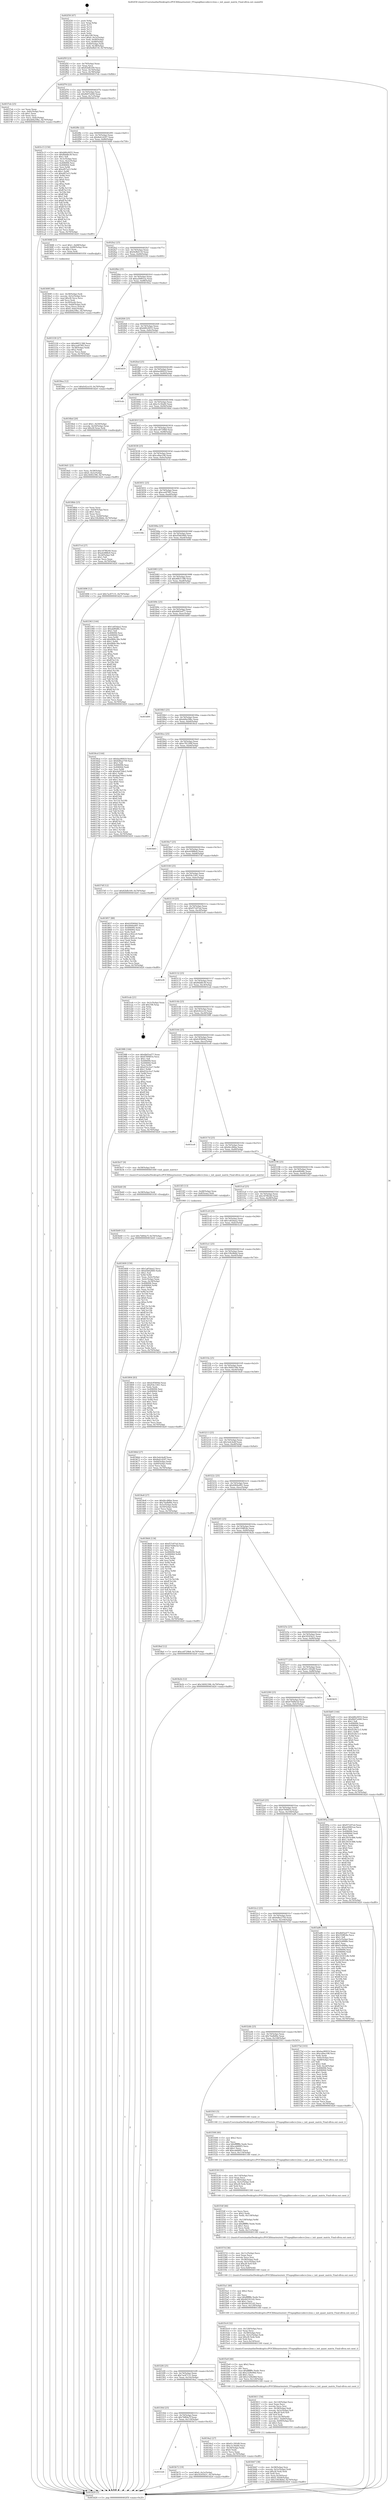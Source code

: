 digraph "0x402f30" {
  label = "0x402f30 (/mnt/c/Users/mathe/Desktop/tcc/POCII/binaries/extr_FFmpeglibavcodecvc2enc.c_init_quant_matrix_Final-ollvm.out::main(0))"
  labelloc = "t"
  node[shape=record]

  Entry [label="",width=0.3,height=0.3,shape=circle,fillcolor=black,style=filled]
  "0x402f5f" [label="{
     0x402f5f [23]\l
     | [instrs]\l
     &nbsp;&nbsp;0x402f5f \<+3\>: mov -0x70(%rbp),%eax\l
     &nbsp;&nbsp;0x402f62 \<+2\>: mov %eax,%ecx\l
     &nbsp;&nbsp;0x402f64 \<+6\>: sub $0x82bfb169,%ecx\l
     &nbsp;&nbsp;0x402f6a \<+3\>: mov %eax,-0x74(%rbp)\l
     &nbsp;&nbsp;0x402f6d \<+3\>: mov %ecx,-0x78(%rbp)\l
     &nbsp;&nbsp;0x402f70 \<+6\>: je 00000000004037eb \<main+0x8bb\>\l
  }"]
  "0x4037eb" [label="{
     0x4037eb [25]\l
     | [instrs]\l
     &nbsp;&nbsp;0x4037eb \<+2\>: xor %eax,%eax\l
     &nbsp;&nbsp;0x4037ed \<+3\>: mov -0x6c(%rbp),%ecx\l
     &nbsp;&nbsp;0x4037f0 \<+3\>: sub $0x1,%eax\l
     &nbsp;&nbsp;0x4037f3 \<+2\>: sub %eax,%ecx\l
     &nbsp;&nbsp;0x4037f5 \<+3\>: mov %ecx,-0x6c(%rbp)\l
     &nbsp;&nbsp;0x4037f8 \<+7\>: movl $0xdd4a59bc,-0x70(%rbp)\l
     &nbsp;&nbsp;0x4037ff \<+5\>: jmp 0000000000403d20 \<main+0xdf0\>\l
  }"]
  "0x402f76" [label="{
     0x402f76 [22]\l
     | [instrs]\l
     &nbsp;&nbsp;0x402f76 \<+5\>: jmp 0000000000402f7b \<main+0x4b\>\l
     &nbsp;&nbsp;0x402f7b \<+3\>: mov -0x74(%rbp),%eax\l
     &nbsp;&nbsp;0x402f7e \<+5\>: sub $0x8b97e040,%eax\l
     &nbsp;&nbsp;0x402f83 \<+3\>: mov %eax,-0x7c(%rbp)\l
     &nbsp;&nbsp;0x402f86 \<+6\>: je 0000000000403c15 \<main+0xce5\>\l
  }"]
  Exit [label="",width=0.3,height=0.3,shape=circle,fillcolor=black,style=filled,peripheries=2]
  "0x403c15" [label="{
     0x403c15 [150]\l
     | [instrs]\l
     &nbsp;&nbsp;0x403c15 \<+5\>: mov $0xb80c0055,%eax\l
     &nbsp;&nbsp;0x403c1a \<+5\>: mov $0xf6ddfe39,%ecx\l
     &nbsp;&nbsp;0x403c1f \<+2\>: mov $0x1,%dl\l
     &nbsp;&nbsp;0x403c21 \<+3\>: mov -0x3c(%rbp),%esi\l
     &nbsp;&nbsp;0x403c24 \<+3\>: mov %esi,-0x2c(%rbp)\l
     &nbsp;&nbsp;0x403c27 \<+7\>: mov 0x406094,%esi\l
     &nbsp;&nbsp;0x403c2e \<+7\>: mov 0x406064,%edi\l
     &nbsp;&nbsp;0x403c35 \<+3\>: mov %esi,%r8d\l
     &nbsp;&nbsp;0x403c38 \<+7\>: add $0xef07a23,%r8d\l
     &nbsp;&nbsp;0x403c3f \<+4\>: sub $0x1,%r8d\l
     &nbsp;&nbsp;0x403c43 \<+7\>: sub $0xef07a23,%r8d\l
     &nbsp;&nbsp;0x403c4a \<+4\>: imul %r8d,%esi\l
     &nbsp;&nbsp;0x403c4e \<+3\>: and $0x1,%esi\l
     &nbsp;&nbsp;0x403c51 \<+3\>: cmp $0x0,%esi\l
     &nbsp;&nbsp;0x403c54 \<+4\>: sete %r9b\l
     &nbsp;&nbsp;0x403c58 \<+3\>: cmp $0xa,%edi\l
     &nbsp;&nbsp;0x403c5b \<+4\>: setl %r10b\l
     &nbsp;&nbsp;0x403c5f \<+3\>: mov %r9b,%r11b\l
     &nbsp;&nbsp;0x403c62 \<+4\>: xor $0xff,%r11b\l
     &nbsp;&nbsp;0x403c66 \<+3\>: mov %r10b,%bl\l
     &nbsp;&nbsp;0x403c69 \<+3\>: xor $0xff,%bl\l
     &nbsp;&nbsp;0x403c6c \<+3\>: xor $0x1,%dl\l
     &nbsp;&nbsp;0x403c6f \<+3\>: mov %r11b,%r14b\l
     &nbsp;&nbsp;0x403c72 \<+4\>: and $0xff,%r14b\l
     &nbsp;&nbsp;0x403c76 \<+3\>: and %dl,%r9b\l
     &nbsp;&nbsp;0x403c79 \<+3\>: mov %bl,%r15b\l
     &nbsp;&nbsp;0x403c7c \<+4\>: and $0xff,%r15b\l
     &nbsp;&nbsp;0x403c80 \<+3\>: and %dl,%r10b\l
     &nbsp;&nbsp;0x403c83 \<+3\>: or %r9b,%r14b\l
     &nbsp;&nbsp;0x403c86 \<+3\>: or %r10b,%r15b\l
     &nbsp;&nbsp;0x403c89 \<+3\>: xor %r15b,%r14b\l
     &nbsp;&nbsp;0x403c8c \<+3\>: or %bl,%r11b\l
     &nbsp;&nbsp;0x403c8f \<+4\>: xor $0xff,%r11b\l
     &nbsp;&nbsp;0x403c93 \<+3\>: or $0x1,%dl\l
     &nbsp;&nbsp;0x403c96 \<+3\>: and %dl,%r11b\l
     &nbsp;&nbsp;0x403c99 \<+3\>: or %r11b,%r14b\l
     &nbsp;&nbsp;0x403c9c \<+4\>: test $0x1,%r14b\l
     &nbsp;&nbsp;0x403ca0 \<+3\>: cmovne %ecx,%eax\l
     &nbsp;&nbsp;0x403ca3 \<+3\>: mov %eax,-0x70(%rbp)\l
     &nbsp;&nbsp;0x403ca6 \<+5\>: jmp 0000000000403d20 \<main+0xdf0\>\l
  }"]
  "0x402f8c" [label="{
     0x402f8c [22]\l
     | [instrs]\l
     &nbsp;&nbsp;0x402f8c \<+5\>: jmp 0000000000402f91 \<main+0x61\>\l
     &nbsp;&nbsp;0x402f91 \<+3\>: mov -0x74(%rbp),%eax\l
     &nbsp;&nbsp;0x402f94 \<+5\>: sub $0x8eb1d297,%eax\l
     &nbsp;&nbsp;0x402f99 \<+3\>: mov %eax,-0x80(%rbp)\l
     &nbsp;&nbsp;0x402f9c \<+6\>: je 0000000000403688 \<main+0x758\>\l
  }"]
  "0x403326" [label="{
     0x403326\l
  }", style=dashed]
  "0x403688" [label="{
     0x403688 [23]\l
     | [instrs]\l
     &nbsp;&nbsp;0x403688 \<+7\>: movl $0x1,-0x68(%rbp)\l
     &nbsp;&nbsp;0x40368f \<+4\>: movslq -0x68(%rbp),%rax\l
     &nbsp;&nbsp;0x403693 \<+4\>: shl $0x3,%rax\l
     &nbsp;&nbsp;0x403697 \<+3\>: mov %rax,%rdi\l
     &nbsp;&nbsp;0x40369a \<+5\>: call 0000000000401050 \<malloc@plt\>\l
     | [calls]\l
     &nbsp;&nbsp;0x401050 \{1\} (unknown)\l
  }"]
  "0x402fa2" [label="{
     0x402fa2 [25]\l
     | [instrs]\l
     &nbsp;&nbsp;0x402fa2 \<+5\>: jmp 0000000000402fa7 \<main+0x77\>\l
     &nbsp;&nbsp;0x402fa7 \<+3\>: mov -0x74(%rbp),%eax\l
     &nbsp;&nbsp;0x402faa \<+5\>: sub $0x9ef6d118,%eax\l
     &nbsp;&nbsp;0x402faf \<+6\>: mov %eax,-0x84(%rbp)\l
     &nbsp;&nbsp;0x402fb5 \<+6\>: je 0000000000403330 \<main+0x400\>\l
  }"]
  "0x403b72" [label="{
     0x403b72 [19]\l
     | [instrs]\l
     &nbsp;&nbsp;0x403b72 \<+7\>: movl $0x0,-0x3c(%rbp)\l
     &nbsp;&nbsp;0x403b79 \<+7\>: movl $0x5f245b21,-0x70(%rbp)\l
     &nbsp;&nbsp;0x403b80 \<+5\>: jmp 0000000000403d20 \<main+0xdf0\>\l
  }"]
  "0x403330" [label="{
     0x403330 [27]\l
     | [instrs]\l
     &nbsp;&nbsp;0x403330 \<+5\>: mov $0xd6831398,%eax\l
     &nbsp;&nbsp;0x403335 \<+5\>: mov $0xcee879f3,%ecx\l
     &nbsp;&nbsp;0x40333a \<+3\>: mov -0x38(%rbp),%edx\l
     &nbsp;&nbsp;0x40333d \<+3\>: cmp $0x2,%edx\l
     &nbsp;&nbsp;0x403340 \<+3\>: cmovne %ecx,%eax\l
     &nbsp;&nbsp;0x403343 \<+3\>: mov %eax,-0x70(%rbp)\l
     &nbsp;&nbsp;0x403346 \<+5\>: jmp 0000000000403d20 \<main+0xdf0\>\l
  }"]
  "0x402fbb" [label="{
     0x402fbb [25]\l
     | [instrs]\l
     &nbsp;&nbsp;0x402fbb \<+5\>: jmp 0000000000402fc0 \<main+0x90\>\l
     &nbsp;&nbsp;0x402fc0 \<+3\>: mov -0x74(%rbp),%eax\l
     &nbsp;&nbsp;0x402fc3 \<+5\>: sub $0xa20901ea,%eax\l
     &nbsp;&nbsp;0x402fc8 \<+6\>: mov %eax,-0x88(%rbp)\l
     &nbsp;&nbsp;0x402fce \<+6\>: je 00000000004039ea \<main+0xaba\>\l
  }"]
  "0x403d20" [label="{
     0x403d20 [5]\l
     | [instrs]\l
     &nbsp;&nbsp;0x403d20 \<+5\>: jmp 0000000000402f5f \<main+0x2f\>\l
  }"]
  "0x402f30" [label="{
     0x402f30 [47]\l
     | [instrs]\l
     &nbsp;&nbsp;0x402f30 \<+1\>: push %rbp\l
     &nbsp;&nbsp;0x402f31 \<+3\>: mov %rsp,%rbp\l
     &nbsp;&nbsp;0x402f34 \<+2\>: push %r15\l
     &nbsp;&nbsp;0x402f36 \<+2\>: push %r14\l
     &nbsp;&nbsp;0x402f38 \<+2\>: push %r13\l
     &nbsp;&nbsp;0x402f3a \<+2\>: push %r12\l
     &nbsp;&nbsp;0x402f3c \<+1\>: push %rbx\l
     &nbsp;&nbsp;0x402f3d \<+7\>: sub $0x108,%rsp\l
     &nbsp;&nbsp;0x402f44 \<+7\>: movl $0x0,-0x3c(%rbp)\l
     &nbsp;&nbsp;0x402f4b \<+3\>: mov %edi,-0x40(%rbp)\l
     &nbsp;&nbsp;0x402f4e \<+4\>: mov %rsi,-0x48(%rbp)\l
     &nbsp;&nbsp;0x402f52 \<+3\>: mov -0x40(%rbp),%edi\l
     &nbsp;&nbsp;0x402f55 \<+3\>: mov %edi,-0x38(%rbp)\l
     &nbsp;&nbsp;0x402f58 \<+7\>: movl $0x9ef6d118,-0x70(%rbp)\l
  }"]
  "0x403b49" [label="{
     0x403b49 [12]\l
     | [instrs]\l
     &nbsp;&nbsp;0x403b49 \<+7\>: movl $0x7bf64a7f,-0x70(%rbp)\l
     &nbsp;&nbsp;0x403b50 \<+5\>: jmp 0000000000403d20 \<main+0xdf0\>\l
  }"]
  "0x4039ea" [label="{
     0x4039ea [12]\l
     | [instrs]\l
     &nbsp;&nbsp;0x4039ea \<+7\>: movl $0xfc62ce10,-0x70(%rbp)\l
     &nbsp;&nbsp;0x4039f1 \<+5\>: jmp 0000000000403d20 \<main+0xdf0\>\l
  }"]
  "0x402fd4" [label="{
     0x402fd4 [25]\l
     | [instrs]\l
     &nbsp;&nbsp;0x402fd4 \<+5\>: jmp 0000000000402fd9 \<main+0xa9\>\l
     &nbsp;&nbsp;0x402fd9 \<+3\>: mov -0x74(%rbp),%eax\l
     &nbsp;&nbsp;0x402fdc \<+5\>: sub $0xb80c0055,%eax\l
     &nbsp;&nbsp;0x402fe1 \<+6\>: mov %eax,-0x8c(%rbp)\l
     &nbsp;&nbsp;0x402fe7 \<+6\>: je 0000000000403d19 \<main+0xde9\>\l
  }"]
  "0x403b40" [label="{
     0x403b40 [9]\l
     | [instrs]\l
     &nbsp;&nbsp;0x403b40 \<+4\>: mov -0x58(%rbp),%rdi\l
     &nbsp;&nbsp;0x403b44 \<+5\>: call 0000000000401030 \<free@plt\>\l
     | [calls]\l
     &nbsp;&nbsp;0x401030 \{1\} (unknown)\l
  }"]
  "0x403d19" [label="{
     0x403d19\l
  }", style=dashed]
  "0x402fed" [label="{
     0x402fed [25]\l
     | [instrs]\l
     &nbsp;&nbsp;0x402fed \<+5\>: jmp 0000000000402ff2 \<main+0xc2\>\l
     &nbsp;&nbsp;0x402ff2 \<+3\>: mov -0x74(%rbp),%eax\l
     &nbsp;&nbsp;0x402ff5 \<+5\>: sub $0xbac80919,%eax\l
     &nbsp;&nbsp;0x402ffa \<+6\>: mov %eax,-0x90(%rbp)\l
     &nbsp;&nbsp;0x403000 \<+6\>: je 0000000000403cdc \<main+0xdac\>\l
  }"]
  "0x40369f" [label="{
     0x40369f [46]\l
     | [instrs]\l
     &nbsp;&nbsp;0x40369f \<+4\>: mov -0x58(%rbp),%rdi\l
     &nbsp;&nbsp;0x4036a3 \<+4\>: movslq -0x5c(%rbp),%rcx\l
     &nbsp;&nbsp;0x4036a7 \<+4\>: imul $0x28,%rcx,%rcx\l
     &nbsp;&nbsp;0x4036ab \<+3\>: add %rcx,%rdi\l
     &nbsp;&nbsp;0x4036ae \<+4\>: mov 0x20(%rdi),%rcx\l
     &nbsp;&nbsp;0x4036b2 \<+4\>: movslq -0x64(%rbp),%rdi\l
     &nbsp;&nbsp;0x4036b6 \<+4\>: mov %rax,(%rcx,%rdi,8)\l
     &nbsp;&nbsp;0x4036ba \<+7\>: movl $0x0,-0x6c(%rbp)\l
     &nbsp;&nbsp;0x4036c1 \<+7\>: movl $0xdd4a59bc,-0x70(%rbp)\l
     &nbsp;&nbsp;0x4036c8 \<+5\>: jmp 0000000000403d20 \<main+0xdf0\>\l
  }"]
  "0x403cdc" [label="{
     0x403cdc\l
  }", style=dashed]
  "0x403006" [label="{
     0x403006 [25]\l
     | [instrs]\l
     &nbsp;&nbsp;0x403006 \<+5\>: jmp 000000000040300b \<main+0xdb\>\l
     &nbsp;&nbsp;0x40300b \<+3\>: mov -0x74(%rbp),%eax\l
     &nbsp;&nbsp;0x40300e \<+5\>: sub $0xc5c30a60,%eax\l
     &nbsp;&nbsp;0x403013 \<+6\>: mov %eax,-0x94(%rbp)\l
     &nbsp;&nbsp;0x403019 \<+6\>: je 00000000004034bd \<main+0x58d\>\l
  }"]
  "0x403647" [label="{
     0x403647 [38]\l
     | [instrs]\l
     &nbsp;&nbsp;0x403647 \<+4\>: mov -0x58(%rbp),%rsi\l
     &nbsp;&nbsp;0x40364b \<+4\>: movslq -0x5c(%rbp),%rdi\l
     &nbsp;&nbsp;0x40364f \<+4\>: imul $0x28,%rdi,%rdi\l
     &nbsp;&nbsp;0x403653 \<+3\>: add %rdi,%rsi\l
     &nbsp;&nbsp;0x403656 \<+4\>: mov %rax,0x20(%rsi)\l
     &nbsp;&nbsp;0x40365a \<+7\>: movl $0x0,-0x64(%rbp)\l
     &nbsp;&nbsp;0x403661 \<+7\>: movl $0x339c8b6d,-0x70(%rbp)\l
     &nbsp;&nbsp;0x403668 \<+5\>: jmp 0000000000403d20 \<main+0xdf0\>\l
  }"]
  "0x4034bd" [label="{
     0x4034bd [20]\l
     | [instrs]\l
     &nbsp;&nbsp;0x4034bd \<+7\>: movl $0x1,-0x50(%rbp)\l
     &nbsp;&nbsp;0x4034c4 \<+4\>: movslq -0x50(%rbp),%rax\l
     &nbsp;&nbsp;0x4034c8 \<+4\>: imul $0x28,%rax,%rdi\l
     &nbsp;&nbsp;0x4034cc \<+5\>: call 0000000000401050 \<malloc@plt\>\l
     | [calls]\l
     &nbsp;&nbsp;0x401050 \{1\} (unknown)\l
  }"]
  "0x40301f" [label="{
     0x40301f [25]\l
     | [instrs]\l
     &nbsp;&nbsp;0x40301f \<+5\>: jmp 0000000000403024 \<main+0xf4\>\l
     &nbsp;&nbsp;0x403024 \<+3\>: mov -0x74(%rbp),%eax\l
     &nbsp;&nbsp;0x403027 \<+5\>: sub $0xce8729b8,%eax\l
     &nbsp;&nbsp;0x40302c \<+6\>: mov %eax,-0x98(%rbp)\l
     &nbsp;&nbsp;0x403032 \<+6\>: je 00000000004038bb \<main+0x98b\>\l
  }"]
  "0x403611" [label="{
     0x403611 [54]\l
     | [instrs]\l
     &nbsp;&nbsp;0x403611 \<+6\>: mov -0x124(%rbp),%ecx\l
     &nbsp;&nbsp;0x403617 \<+3\>: imul %eax,%ecx\l
     &nbsp;&nbsp;0x40361a \<+3\>: movslq %ecx,%rsi\l
     &nbsp;&nbsp;0x40361d \<+4\>: mov -0x58(%rbp),%rdi\l
     &nbsp;&nbsp;0x403621 \<+4\>: movslq -0x5c(%rbp),%r9\l
     &nbsp;&nbsp;0x403625 \<+4\>: imul $0x28,%r9,%r9\l
     &nbsp;&nbsp;0x403629 \<+3\>: add %r9,%rdi\l
     &nbsp;&nbsp;0x40362c \<+4\>: mov %rsi,0x18(%rdi)\l
     &nbsp;&nbsp;0x403630 \<+7\>: movl $0x1,-0x60(%rbp)\l
     &nbsp;&nbsp;0x403637 \<+4\>: movslq -0x60(%rbp),%rsi\l
     &nbsp;&nbsp;0x40363b \<+4\>: shl $0x3,%rsi\l
     &nbsp;&nbsp;0x40363f \<+3\>: mov %rsi,%rdi\l
     &nbsp;&nbsp;0x403642 \<+5\>: call 0000000000401050 \<malloc@plt\>\l
     | [calls]\l
     &nbsp;&nbsp;0x401050 \{1\} (unknown)\l
  }"]
  "0x4038bb" [label="{
     0x4038bb [25]\l
     | [instrs]\l
     &nbsp;&nbsp;0x4038bb \<+2\>: xor %eax,%eax\l
     &nbsp;&nbsp;0x4038bd \<+3\>: mov -0x64(%rbp),%ecx\l
     &nbsp;&nbsp;0x4038c0 \<+3\>: sub $0x1,%eax\l
     &nbsp;&nbsp;0x4038c3 \<+2\>: sub %eax,%ecx\l
     &nbsp;&nbsp;0x4038c5 \<+3\>: mov %ecx,-0x64(%rbp)\l
     &nbsp;&nbsp;0x4038c8 \<+7\>: movl $0x339c8b6d,-0x70(%rbp)\l
     &nbsp;&nbsp;0x4038cf \<+5\>: jmp 0000000000403d20 \<main+0xdf0\>\l
  }"]
  "0x403038" [label="{
     0x403038 [25]\l
     | [instrs]\l
     &nbsp;&nbsp;0x403038 \<+5\>: jmp 000000000040303d \<main+0x10d\>\l
     &nbsp;&nbsp;0x40303d \<+3\>: mov -0x74(%rbp),%eax\l
     &nbsp;&nbsp;0x403040 \<+5\>: sub $0xce8ae198,%eax\l
     &nbsp;&nbsp;0x403045 \<+6\>: mov %eax,-0x9c(%rbp)\l
     &nbsp;&nbsp;0x40304b \<+6\>: je 00000000004037c4 \<main+0x894\>\l
  }"]
  "0x4035e9" [label="{
     0x4035e9 [40]\l
     | [instrs]\l
     &nbsp;&nbsp;0x4035e9 \<+5\>: mov $0x2,%ecx\l
     &nbsp;&nbsp;0x4035ee \<+1\>: cltd\l
     &nbsp;&nbsp;0x4035ef \<+2\>: idiv %ecx\l
     &nbsp;&nbsp;0x4035f1 \<+6\>: imul $0xfffffffe,%edx,%ecx\l
     &nbsp;&nbsp;0x4035f7 \<+6\>: sub $0x2328e06d,%ecx\l
     &nbsp;&nbsp;0x4035fd \<+3\>: add $0x1,%ecx\l
     &nbsp;&nbsp;0x403600 \<+6\>: add $0x2328e06d,%ecx\l
     &nbsp;&nbsp;0x403606 \<+6\>: mov %ecx,-0x124(%rbp)\l
     &nbsp;&nbsp;0x40360c \<+5\>: call 0000000000401160 \<next_i\>\l
     | [calls]\l
     &nbsp;&nbsp;0x401160 \{1\} (/mnt/c/Users/mathe/Desktop/tcc/POCII/binaries/extr_FFmpeglibavcodecvc2enc.c_init_quant_matrix_Final-ollvm.out::next_i)\l
  }"]
  "0x4037c4" [label="{
     0x4037c4 [27]\l
     | [instrs]\l
     &nbsp;&nbsp;0x4037c4 \<+5\>: mov $0x187f8240,%eax\l
     &nbsp;&nbsp;0x4037c9 \<+5\>: mov $0xefc888e9,%ecx\l
     &nbsp;&nbsp;0x4037ce \<+3\>: mov -0x2d(%rbp),%dl\l
     &nbsp;&nbsp;0x4037d1 \<+3\>: test $0x1,%dl\l
     &nbsp;&nbsp;0x4037d4 \<+3\>: cmovne %ecx,%eax\l
     &nbsp;&nbsp;0x4037d7 \<+3\>: mov %eax,-0x70(%rbp)\l
     &nbsp;&nbsp;0x4037da \<+5\>: jmp 0000000000403d20 \<main+0xdf0\>\l
  }"]
  "0x403051" [label="{
     0x403051 [25]\l
     | [instrs]\l
     &nbsp;&nbsp;0x403051 \<+5\>: jmp 0000000000403056 \<main+0x126\>\l
     &nbsp;&nbsp;0x403056 \<+3\>: mov -0x74(%rbp),%eax\l
     &nbsp;&nbsp;0x403059 \<+5\>: sub $0xcee879f3,%eax\l
     &nbsp;&nbsp;0x40305e \<+6\>: mov %eax,-0xa0(%rbp)\l
     &nbsp;&nbsp;0x403064 \<+6\>: je 000000000040334b \<main+0x41b\>\l
  }"]
  "0x4035c9" [label="{
     0x4035c9 [32]\l
     | [instrs]\l
     &nbsp;&nbsp;0x4035c9 \<+6\>: mov -0x120(%rbp),%ecx\l
     &nbsp;&nbsp;0x4035cf \<+3\>: imul %eax,%ecx\l
     &nbsp;&nbsp;0x4035d2 \<+4\>: mov -0x58(%rbp),%rsi\l
     &nbsp;&nbsp;0x4035d6 \<+4\>: movslq -0x5c(%rbp),%rdi\l
     &nbsp;&nbsp;0x4035da \<+4\>: imul $0x28,%rdi,%rdi\l
     &nbsp;&nbsp;0x4035de \<+3\>: add %rdi,%rsi\l
     &nbsp;&nbsp;0x4035e1 \<+3\>: mov %ecx,0x10(%rsi)\l
     &nbsp;&nbsp;0x4035e4 \<+5\>: call 0000000000401160 \<next_i\>\l
     | [calls]\l
     &nbsp;&nbsp;0x401160 \{1\} (/mnt/c/Users/mathe/Desktop/tcc/POCII/binaries/extr_FFmpeglibavcodecvc2enc.c_init_quant_matrix_Final-ollvm.out::next_i)\l
  }"]
  "0x40334b" [label="{
     0x40334b\l
  }", style=dashed]
  "0x40306a" [label="{
     0x40306a [25]\l
     | [instrs]\l
     &nbsp;&nbsp;0x40306a \<+5\>: jmp 000000000040306f \<main+0x13f\>\l
     &nbsp;&nbsp;0x40306f \<+3\>: mov -0x74(%rbp),%eax\l
     &nbsp;&nbsp;0x403072 \<+5\>: sub $0xd5b62660,%eax\l
     &nbsp;&nbsp;0x403077 \<+6\>: mov %eax,-0xa4(%rbp)\l
     &nbsp;&nbsp;0x40307d \<+6\>: je 0000000000403496 \<main+0x566\>\l
  }"]
  "0x4035a1" [label="{
     0x4035a1 [40]\l
     | [instrs]\l
     &nbsp;&nbsp;0x4035a1 \<+5\>: mov $0x2,%ecx\l
     &nbsp;&nbsp;0x4035a6 \<+1\>: cltd\l
     &nbsp;&nbsp;0x4035a7 \<+2\>: idiv %ecx\l
     &nbsp;&nbsp;0x4035a9 \<+6\>: imul $0xfffffffe,%edx,%ecx\l
     &nbsp;&nbsp;0x4035af \<+6\>: add $0x9d1921d2,%ecx\l
     &nbsp;&nbsp;0x4035b5 \<+3\>: add $0x1,%ecx\l
     &nbsp;&nbsp;0x4035b8 \<+6\>: sub $0x9d1921d2,%ecx\l
     &nbsp;&nbsp;0x4035be \<+6\>: mov %ecx,-0x120(%rbp)\l
     &nbsp;&nbsp;0x4035c4 \<+5\>: call 0000000000401160 \<next_i\>\l
     | [calls]\l
     &nbsp;&nbsp;0x401160 \{1\} (/mnt/c/Users/mathe/Desktop/tcc/POCII/binaries/extr_FFmpeglibavcodecvc2enc.c_init_quant_matrix_Final-ollvm.out::next_i)\l
  }"]
  "0x403496" [label="{
     0x403496 [12]\l
     | [instrs]\l
     &nbsp;&nbsp;0x403496 \<+7\>: movl $0x7ac87131,-0x70(%rbp)\l
     &nbsp;&nbsp;0x40349d \<+5\>: jmp 0000000000403d20 \<main+0xdf0\>\l
  }"]
  "0x403083" [label="{
     0x403083 [25]\l
     | [instrs]\l
     &nbsp;&nbsp;0x403083 \<+5\>: jmp 0000000000403088 \<main+0x158\>\l
     &nbsp;&nbsp;0x403088 \<+3\>: mov -0x74(%rbp),%eax\l
     &nbsp;&nbsp;0x40308b \<+5\>: sub $0xd6831398,%eax\l
     &nbsp;&nbsp;0x403090 \<+6\>: mov %eax,-0xa8(%rbp)\l
     &nbsp;&nbsp;0x403096 \<+6\>: je 0000000000403363 \<main+0x433\>\l
  }"]
  "0x40357d" [label="{
     0x40357d [36]\l
     | [instrs]\l
     &nbsp;&nbsp;0x40357d \<+6\>: mov -0x11c(%rbp),%ecx\l
     &nbsp;&nbsp;0x403583 \<+3\>: imul %eax,%ecx\l
     &nbsp;&nbsp;0x403586 \<+3\>: movslq %ecx,%rsi\l
     &nbsp;&nbsp;0x403589 \<+4\>: mov -0x58(%rbp),%rdi\l
     &nbsp;&nbsp;0x40358d \<+4\>: movslq -0x5c(%rbp),%r9\l
     &nbsp;&nbsp;0x403591 \<+4\>: imul $0x28,%r9,%r9\l
     &nbsp;&nbsp;0x403595 \<+3\>: add %r9,%rdi\l
     &nbsp;&nbsp;0x403598 \<+4\>: mov %rsi,0x8(%rdi)\l
     &nbsp;&nbsp;0x40359c \<+5\>: call 0000000000401160 \<next_i\>\l
     | [calls]\l
     &nbsp;&nbsp;0x401160 \{1\} (/mnt/c/Users/mathe/Desktop/tcc/POCII/binaries/extr_FFmpeglibavcodecvc2enc.c_init_quant_matrix_Final-ollvm.out::next_i)\l
  }"]
  "0x403363" [label="{
     0x403363 [144]\l
     | [instrs]\l
     &nbsp;&nbsp;0x403363 \<+5\>: mov $0x1a65daa2,%eax\l
     &nbsp;&nbsp;0x403368 \<+5\>: mov $0xab80d8c,%ecx\l
     &nbsp;&nbsp;0x40336d \<+2\>: mov $0x1,%dl\l
     &nbsp;&nbsp;0x40336f \<+7\>: mov 0x406094,%esi\l
     &nbsp;&nbsp;0x403376 \<+7\>: mov 0x406064,%edi\l
     &nbsp;&nbsp;0x40337d \<+3\>: mov %esi,%r8d\l
     &nbsp;&nbsp;0x403380 \<+7\>: add $0xfd84c36e,%r8d\l
     &nbsp;&nbsp;0x403387 \<+4\>: sub $0x1,%r8d\l
     &nbsp;&nbsp;0x40338b \<+7\>: sub $0xfd84c36e,%r8d\l
     &nbsp;&nbsp;0x403392 \<+4\>: imul %r8d,%esi\l
     &nbsp;&nbsp;0x403396 \<+3\>: and $0x1,%esi\l
     &nbsp;&nbsp;0x403399 \<+3\>: cmp $0x0,%esi\l
     &nbsp;&nbsp;0x40339c \<+4\>: sete %r9b\l
     &nbsp;&nbsp;0x4033a0 \<+3\>: cmp $0xa,%edi\l
     &nbsp;&nbsp;0x4033a3 \<+4\>: setl %r10b\l
     &nbsp;&nbsp;0x4033a7 \<+3\>: mov %r9b,%r11b\l
     &nbsp;&nbsp;0x4033aa \<+4\>: xor $0xff,%r11b\l
     &nbsp;&nbsp;0x4033ae \<+3\>: mov %r10b,%bl\l
     &nbsp;&nbsp;0x4033b1 \<+3\>: xor $0xff,%bl\l
     &nbsp;&nbsp;0x4033b4 \<+3\>: xor $0x0,%dl\l
     &nbsp;&nbsp;0x4033b7 \<+3\>: mov %r11b,%r14b\l
     &nbsp;&nbsp;0x4033ba \<+4\>: and $0x0,%r14b\l
     &nbsp;&nbsp;0x4033be \<+3\>: and %dl,%r9b\l
     &nbsp;&nbsp;0x4033c1 \<+3\>: mov %bl,%r15b\l
     &nbsp;&nbsp;0x4033c4 \<+4\>: and $0x0,%r15b\l
     &nbsp;&nbsp;0x4033c8 \<+3\>: and %dl,%r10b\l
     &nbsp;&nbsp;0x4033cb \<+3\>: or %r9b,%r14b\l
     &nbsp;&nbsp;0x4033ce \<+3\>: or %r10b,%r15b\l
     &nbsp;&nbsp;0x4033d1 \<+3\>: xor %r15b,%r14b\l
     &nbsp;&nbsp;0x4033d4 \<+3\>: or %bl,%r11b\l
     &nbsp;&nbsp;0x4033d7 \<+4\>: xor $0xff,%r11b\l
     &nbsp;&nbsp;0x4033db \<+3\>: or $0x0,%dl\l
     &nbsp;&nbsp;0x4033de \<+3\>: and %dl,%r11b\l
     &nbsp;&nbsp;0x4033e1 \<+3\>: or %r11b,%r14b\l
     &nbsp;&nbsp;0x4033e4 \<+4\>: test $0x1,%r14b\l
     &nbsp;&nbsp;0x4033e8 \<+3\>: cmovne %ecx,%eax\l
     &nbsp;&nbsp;0x4033eb \<+3\>: mov %eax,-0x70(%rbp)\l
     &nbsp;&nbsp;0x4033ee \<+5\>: jmp 0000000000403d20 \<main+0xdf0\>\l
  }"]
  "0x40309c" [label="{
     0x40309c [25]\l
     | [instrs]\l
     &nbsp;&nbsp;0x40309c \<+5\>: jmp 00000000004030a1 \<main+0x171\>\l
     &nbsp;&nbsp;0x4030a1 \<+3\>: mov -0x74(%rbp),%eax\l
     &nbsp;&nbsp;0x4030a4 \<+5\>: sub $0xdb65ed77,%eax\l
     &nbsp;&nbsp;0x4030a9 \<+6\>: mov %eax,-0xac(%rbp)\l
     &nbsp;&nbsp;0x4030af \<+6\>: je 0000000000403d00 \<main+0xdd0\>\l
  }"]
  "0x40354f" [label="{
     0x40354f [46]\l
     | [instrs]\l
     &nbsp;&nbsp;0x40354f \<+2\>: xor %ecx,%ecx\l
     &nbsp;&nbsp;0x403551 \<+5\>: mov $0x2,%edx\l
     &nbsp;&nbsp;0x403556 \<+6\>: mov %edx,-0x118(%rbp)\l
     &nbsp;&nbsp;0x40355c \<+1\>: cltd\l
     &nbsp;&nbsp;0x40355d \<+7\>: mov -0x118(%rbp),%r8d\l
     &nbsp;&nbsp;0x403564 \<+3\>: idiv %r8d\l
     &nbsp;&nbsp;0x403567 \<+6\>: imul $0xfffffffe,%edx,%edx\l
     &nbsp;&nbsp;0x40356d \<+3\>: sub $0x1,%ecx\l
     &nbsp;&nbsp;0x403570 \<+2\>: sub %ecx,%edx\l
     &nbsp;&nbsp;0x403572 \<+6\>: mov %edx,-0x11c(%rbp)\l
     &nbsp;&nbsp;0x403578 \<+5\>: call 0000000000401160 \<next_i\>\l
     | [calls]\l
     &nbsp;&nbsp;0x401160 \{1\} (/mnt/c/Users/mathe/Desktop/tcc/POCII/binaries/extr_FFmpeglibavcodecvc2enc.c_init_quant_matrix_Final-ollvm.out::next_i)\l
  }"]
  "0x403d00" [label="{
     0x403d00\l
  }", style=dashed]
  "0x4030b5" [label="{
     0x4030b5 [25]\l
     | [instrs]\l
     &nbsp;&nbsp;0x4030b5 \<+5\>: jmp 00000000004030ba \<main+0x18a\>\l
     &nbsp;&nbsp;0x4030ba \<+3\>: mov -0x74(%rbp),%eax\l
     &nbsp;&nbsp;0x4030bd \<+5\>: sub $0xdd4a59bc,%eax\l
     &nbsp;&nbsp;0x4030c2 \<+6\>: mov %eax,-0xb0(%rbp)\l
     &nbsp;&nbsp;0x4030c8 \<+6\>: je 00000000004036cd \<main+0x79d\>\l
  }"]
  "0x403530" [label="{
     0x403530 [31]\l
     | [instrs]\l
     &nbsp;&nbsp;0x403530 \<+6\>: mov -0x114(%rbp),%ecx\l
     &nbsp;&nbsp;0x403536 \<+3\>: imul %eax,%ecx\l
     &nbsp;&nbsp;0x403539 \<+4\>: mov -0x58(%rbp),%rsi\l
     &nbsp;&nbsp;0x40353d \<+4\>: movslq -0x5c(%rbp),%rdi\l
     &nbsp;&nbsp;0x403541 \<+4\>: imul $0x28,%rdi,%rdi\l
     &nbsp;&nbsp;0x403545 \<+3\>: add %rdi,%rsi\l
     &nbsp;&nbsp;0x403548 \<+2\>: mov %ecx,(%rsi)\l
     &nbsp;&nbsp;0x40354a \<+5\>: call 0000000000401160 \<next_i\>\l
     | [calls]\l
     &nbsp;&nbsp;0x401160 \{1\} (/mnt/c/Users/mathe/Desktop/tcc/POCII/binaries/extr_FFmpeglibavcodecvc2enc.c_init_quant_matrix_Final-ollvm.out::next_i)\l
  }"]
  "0x4036cd" [label="{
     0x4036cd [144]\l
     | [instrs]\l
     &nbsp;&nbsp;0x4036cd \<+5\>: mov $0xbac80919,%eax\l
     &nbsp;&nbsp;0x4036d2 \<+5\>: mov $0x6d6a2759,%ecx\l
     &nbsp;&nbsp;0x4036d7 \<+2\>: mov $0x1,%dl\l
     &nbsp;&nbsp;0x4036d9 \<+7\>: mov 0x406094,%esi\l
     &nbsp;&nbsp;0x4036e0 \<+7\>: mov 0x406064,%edi\l
     &nbsp;&nbsp;0x4036e7 \<+3\>: mov %esi,%r8d\l
     &nbsp;&nbsp;0x4036ea \<+7\>: add $0x4ad704e2,%r8d\l
     &nbsp;&nbsp;0x4036f1 \<+4\>: sub $0x1,%r8d\l
     &nbsp;&nbsp;0x4036f5 \<+7\>: sub $0x4ad704e2,%r8d\l
     &nbsp;&nbsp;0x4036fc \<+4\>: imul %r8d,%esi\l
     &nbsp;&nbsp;0x403700 \<+3\>: and $0x1,%esi\l
     &nbsp;&nbsp;0x403703 \<+3\>: cmp $0x0,%esi\l
     &nbsp;&nbsp;0x403706 \<+4\>: sete %r9b\l
     &nbsp;&nbsp;0x40370a \<+3\>: cmp $0xa,%edi\l
     &nbsp;&nbsp;0x40370d \<+4\>: setl %r10b\l
     &nbsp;&nbsp;0x403711 \<+3\>: mov %r9b,%r11b\l
     &nbsp;&nbsp;0x403714 \<+4\>: xor $0xff,%r11b\l
     &nbsp;&nbsp;0x403718 \<+3\>: mov %r10b,%bl\l
     &nbsp;&nbsp;0x40371b \<+3\>: xor $0xff,%bl\l
     &nbsp;&nbsp;0x40371e \<+3\>: xor $0x0,%dl\l
     &nbsp;&nbsp;0x403721 \<+3\>: mov %r11b,%r14b\l
     &nbsp;&nbsp;0x403724 \<+4\>: and $0x0,%r14b\l
     &nbsp;&nbsp;0x403728 \<+3\>: and %dl,%r9b\l
     &nbsp;&nbsp;0x40372b \<+3\>: mov %bl,%r15b\l
     &nbsp;&nbsp;0x40372e \<+4\>: and $0x0,%r15b\l
     &nbsp;&nbsp;0x403732 \<+3\>: and %dl,%r10b\l
     &nbsp;&nbsp;0x403735 \<+3\>: or %r9b,%r14b\l
     &nbsp;&nbsp;0x403738 \<+3\>: or %r10b,%r15b\l
     &nbsp;&nbsp;0x40373b \<+3\>: xor %r15b,%r14b\l
     &nbsp;&nbsp;0x40373e \<+3\>: or %bl,%r11b\l
     &nbsp;&nbsp;0x403741 \<+4\>: xor $0xff,%r11b\l
     &nbsp;&nbsp;0x403745 \<+3\>: or $0x0,%dl\l
     &nbsp;&nbsp;0x403748 \<+3\>: and %dl,%r11b\l
     &nbsp;&nbsp;0x40374b \<+3\>: or %r11b,%r14b\l
     &nbsp;&nbsp;0x40374e \<+4\>: test $0x1,%r14b\l
     &nbsp;&nbsp;0x403752 \<+3\>: cmovne %ecx,%eax\l
     &nbsp;&nbsp;0x403755 \<+3\>: mov %eax,-0x70(%rbp)\l
     &nbsp;&nbsp;0x403758 \<+5\>: jmp 0000000000403d20 \<main+0xdf0\>\l
  }"]
  "0x4030ce" [label="{
     0x4030ce [25]\l
     | [instrs]\l
     &nbsp;&nbsp;0x4030ce \<+5\>: jmp 00000000004030d3 \<main+0x1a3\>\l
     &nbsp;&nbsp;0x4030d3 \<+3\>: mov -0x74(%rbp),%eax\l
     &nbsp;&nbsp;0x4030d6 \<+5\>: sub $0xe781299f,%eax\l
     &nbsp;&nbsp;0x4030db \<+6\>: mov %eax,-0xb4(%rbp)\l
     &nbsp;&nbsp;0x4030e1 \<+6\>: je 0000000000403b61 \<main+0xc31\>\l
  }"]
  "0x403508" [label="{
     0x403508 [40]\l
     | [instrs]\l
     &nbsp;&nbsp;0x403508 \<+5\>: mov $0x2,%ecx\l
     &nbsp;&nbsp;0x40350d \<+1\>: cltd\l
     &nbsp;&nbsp;0x40350e \<+2\>: idiv %ecx\l
     &nbsp;&nbsp;0x403510 \<+6\>: imul $0xfffffffe,%edx,%ecx\l
     &nbsp;&nbsp;0x403516 \<+6\>: sub $0xcabfd0f3,%ecx\l
     &nbsp;&nbsp;0x40351c \<+3\>: add $0x1,%ecx\l
     &nbsp;&nbsp;0x40351f \<+6\>: add $0xcabfd0f3,%ecx\l
     &nbsp;&nbsp;0x403525 \<+6\>: mov %ecx,-0x114(%rbp)\l
     &nbsp;&nbsp;0x40352b \<+5\>: call 0000000000401160 \<next_i\>\l
     | [calls]\l
     &nbsp;&nbsp;0x401160 \{1\} (/mnt/c/Users/mathe/Desktop/tcc/POCII/binaries/extr_FFmpeglibavcodecvc2enc.c_init_quant_matrix_Final-ollvm.out::next_i)\l
  }"]
  "0x403b61" [label="{
     0x403b61\l
  }", style=dashed]
  "0x4030e7" [label="{
     0x4030e7 [25]\l
     | [instrs]\l
     &nbsp;&nbsp;0x4030e7 \<+5\>: jmp 00000000004030ec \<main+0x1bc\>\l
     &nbsp;&nbsp;0x4030ec \<+3\>: mov -0x74(%rbp),%eax\l
     &nbsp;&nbsp;0x4030ef \<+5\>: sub $0xefc888e9,%eax\l
     &nbsp;&nbsp;0x4030f4 \<+6\>: mov %eax,-0xb8(%rbp)\l
     &nbsp;&nbsp;0x4030fa \<+6\>: je 00000000004037df \<main+0x8af\>\l
  }"]
  "0x4034d1" [label="{
     0x4034d1 [23]\l
     | [instrs]\l
     &nbsp;&nbsp;0x4034d1 \<+4\>: mov %rax,-0x58(%rbp)\l
     &nbsp;&nbsp;0x4034d5 \<+7\>: movl $0x0,-0x5c(%rbp)\l
     &nbsp;&nbsp;0x4034dc \<+7\>: movl $0x34002396,-0x70(%rbp)\l
     &nbsp;&nbsp;0x4034e3 \<+5\>: jmp 0000000000403d20 \<main+0xdf0\>\l
  }"]
  "0x4037df" [label="{
     0x4037df [12]\l
     | [instrs]\l
     &nbsp;&nbsp;0x4037df \<+7\>: movl $0x82bfb169,-0x70(%rbp)\l
     &nbsp;&nbsp;0x4037e6 \<+5\>: jmp 0000000000403d20 \<main+0xdf0\>\l
  }"]
  "0x403100" [label="{
     0x403100 [25]\l
     | [instrs]\l
     &nbsp;&nbsp;0x403100 \<+5\>: jmp 0000000000403105 \<main+0x1d5\>\l
     &nbsp;&nbsp;0x403105 \<+3\>: mov -0x74(%rbp),%eax\l
     &nbsp;&nbsp;0x403108 \<+5\>: sub $0xf54c3361,%eax\l
     &nbsp;&nbsp;0x40310d \<+6\>: mov %eax,-0xbc(%rbp)\l
     &nbsp;&nbsp;0x403113 \<+6\>: je 0000000000403857 \<main+0x927\>\l
  }"]
  "0x40330d" [label="{
     0x40330d [25]\l
     | [instrs]\l
     &nbsp;&nbsp;0x40330d \<+5\>: jmp 0000000000403312 \<main+0x3e2\>\l
     &nbsp;&nbsp;0x403312 \<+3\>: mov -0x74(%rbp),%eax\l
     &nbsp;&nbsp;0x403315 \<+5\>: sub $0x7bf64a7f,%eax\l
     &nbsp;&nbsp;0x40331a \<+6\>: mov %eax,-0x110(%rbp)\l
     &nbsp;&nbsp;0x403320 \<+6\>: je 0000000000403b72 \<main+0xc42\>\l
  }"]
  "0x403857" [label="{
     0x403857 [88]\l
     | [instrs]\l
     &nbsp;&nbsp;0x403857 \<+5\>: mov $0xfc95604d,%eax\l
     &nbsp;&nbsp;0x40385c \<+5\>: mov $0x4064a991,%ecx\l
     &nbsp;&nbsp;0x403861 \<+7\>: mov 0x406094,%edx\l
     &nbsp;&nbsp;0x403868 \<+7\>: mov 0x406064,%esi\l
     &nbsp;&nbsp;0x40386f \<+2\>: mov %edx,%edi\l
     &nbsp;&nbsp;0x403871 \<+6\>: add $0xce362cc0,%edi\l
     &nbsp;&nbsp;0x403877 \<+3\>: sub $0x1,%edi\l
     &nbsp;&nbsp;0x40387a \<+6\>: sub $0xce362cc0,%edi\l
     &nbsp;&nbsp;0x403880 \<+3\>: imul %edi,%edx\l
     &nbsp;&nbsp;0x403883 \<+3\>: and $0x1,%edx\l
     &nbsp;&nbsp;0x403886 \<+3\>: cmp $0x0,%edx\l
     &nbsp;&nbsp;0x403889 \<+4\>: sete %r8b\l
     &nbsp;&nbsp;0x40388d \<+3\>: cmp $0xa,%esi\l
     &nbsp;&nbsp;0x403890 \<+4\>: setl %r9b\l
     &nbsp;&nbsp;0x403894 \<+3\>: mov %r8b,%r10b\l
     &nbsp;&nbsp;0x403897 \<+3\>: and %r9b,%r10b\l
     &nbsp;&nbsp;0x40389a \<+3\>: xor %r9b,%r8b\l
     &nbsp;&nbsp;0x40389d \<+3\>: or %r8b,%r10b\l
     &nbsp;&nbsp;0x4038a0 \<+4\>: test $0x1,%r10b\l
     &nbsp;&nbsp;0x4038a4 \<+3\>: cmovne %ecx,%eax\l
     &nbsp;&nbsp;0x4038a7 \<+3\>: mov %eax,-0x70(%rbp)\l
     &nbsp;&nbsp;0x4038aa \<+5\>: jmp 0000000000403d20 \<main+0xdf0\>\l
  }"]
  "0x403119" [label="{
     0x403119 [25]\l
     | [instrs]\l
     &nbsp;&nbsp;0x403119 \<+5\>: jmp 000000000040311e \<main+0x1ee\>\l
     &nbsp;&nbsp;0x40311e \<+3\>: mov -0x74(%rbp),%eax\l
     &nbsp;&nbsp;0x403121 \<+5\>: sub $0xf57e97ed,%eax\l
     &nbsp;&nbsp;0x403126 \<+6\>: mov %eax,-0xc0(%rbp)\l
     &nbsp;&nbsp;0x40312c \<+6\>: je 0000000000403cf4 \<main+0xdc4\>\l
  }"]
  "0x4034a2" [label="{
     0x4034a2 [27]\l
     | [instrs]\l
     &nbsp;&nbsp;0x4034a2 \<+5\>: mov $0x61c392d9,%eax\l
     &nbsp;&nbsp;0x4034a7 \<+5\>: mov $0xc5c30a60,%ecx\l
     &nbsp;&nbsp;0x4034ac \<+3\>: mov -0x34(%rbp),%edx\l
     &nbsp;&nbsp;0x4034af \<+3\>: cmp $0x0,%edx\l
     &nbsp;&nbsp;0x4034b2 \<+3\>: cmove %ecx,%eax\l
     &nbsp;&nbsp;0x4034b5 \<+3\>: mov %eax,-0x70(%rbp)\l
     &nbsp;&nbsp;0x4034b8 \<+5\>: jmp 0000000000403d20 \<main+0xdf0\>\l
  }"]
  "0x403cf4" [label="{
     0x403cf4\l
  }", style=dashed]
  "0x403132" [label="{
     0x403132 [25]\l
     | [instrs]\l
     &nbsp;&nbsp;0x403132 \<+5\>: jmp 0000000000403137 \<main+0x207\>\l
     &nbsp;&nbsp;0x403137 \<+3\>: mov -0x74(%rbp),%eax\l
     &nbsp;&nbsp;0x40313a \<+5\>: sub $0xf6ddfe39,%eax\l
     &nbsp;&nbsp;0x40313f \<+6\>: mov %eax,-0xc4(%rbp)\l
     &nbsp;&nbsp;0x403145 \<+6\>: je 0000000000403cab \<main+0xd7b\>\l
  }"]
  "0x4032f4" [label="{
     0x4032f4 [25]\l
     | [instrs]\l
     &nbsp;&nbsp;0x4032f4 \<+5\>: jmp 00000000004032f9 \<main+0x3c9\>\l
     &nbsp;&nbsp;0x4032f9 \<+3\>: mov -0x74(%rbp),%eax\l
     &nbsp;&nbsp;0x4032fc \<+5\>: sub $0x7ac87131,%eax\l
     &nbsp;&nbsp;0x403301 \<+6\>: mov %eax,-0x10c(%rbp)\l
     &nbsp;&nbsp;0x403307 \<+6\>: je 00000000004034a2 \<main+0x572\>\l
  }"]
  "0x403cab" [label="{
     0x403cab [21]\l
     | [instrs]\l
     &nbsp;&nbsp;0x403cab \<+3\>: mov -0x2c(%rbp),%eax\l
     &nbsp;&nbsp;0x403cae \<+7\>: add $0x108,%rsp\l
     &nbsp;&nbsp;0x403cb5 \<+1\>: pop %rbx\l
     &nbsp;&nbsp;0x403cb6 \<+2\>: pop %r12\l
     &nbsp;&nbsp;0x403cb8 \<+2\>: pop %r13\l
     &nbsp;&nbsp;0x403cba \<+2\>: pop %r14\l
     &nbsp;&nbsp;0x403cbc \<+2\>: pop %r15\l
     &nbsp;&nbsp;0x403cbe \<+1\>: pop %rbp\l
     &nbsp;&nbsp;0x403cbf \<+1\>: ret\l
  }"]
  "0x40314b" [label="{
     0x40314b [25]\l
     | [instrs]\l
     &nbsp;&nbsp;0x40314b \<+5\>: jmp 0000000000403150 \<main+0x220\>\l
     &nbsp;&nbsp;0x403150 \<+3\>: mov -0x74(%rbp),%eax\l
     &nbsp;&nbsp;0x403153 \<+5\>: sub $0xfc62ce10,%eax\l
     &nbsp;&nbsp;0x403158 \<+6\>: mov %eax,-0xc8(%rbp)\l
     &nbsp;&nbsp;0x40315e \<+6\>: je 00000000004039f6 \<main+0xac6\>\l
  }"]
  "0x403503" [label="{
     0x403503 [5]\l
     | [instrs]\l
     &nbsp;&nbsp;0x403503 \<+5\>: call 0000000000401160 \<next_i\>\l
     | [calls]\l
     &nbsp;&nbsp;0x401160 \{1\} (/mnt/c/Users/mathe/Desktop/tcc/POCII/binaries/extr_FFmpeglibavcodecvc2enc.c_init_quant_matrix_Final-ollvm.out::next_i)\l
  }"]
  "0x4039f6" [label="{
     0x4039f6 [144]\l
     | [instrs]\l
     &nbsp;&nbsp;0x4039f6 \<+5\>: mov $0xdb65ed77,%eax\l
     &nbsp;&nbsp;0x4039fb \<+5\>: mov $0x67694f1b,%ecx\l
     &nbsp;&nbsp;0x403a00 \<+2\>: mov $0x1,%dl\l
     &nbsp;&nbsp;0x403a02 \<+7\>: mov 0x406094,%esi\l
     &nbsp;&nbsp;0x403a09 \<+7\>: mov 0x406064,%edi\l
     &nbsp;&nbsp;0x403a10 \<+3\>: mov %esi,%r8d\l
     &nbsp;&nbsp;0x403a13 \<+7\>: add $0xd32e3ce7,%r8d\l
     &nbsp;&nbsp;0x403a1a \<+4\>: sub $0x1,%r8d\l
     &nbsp;&nbsp;0x403a1e \<+7\>: sub $0xd32e3ce7,%r8d\l
     &nbsp;&nbsp;0x403a25 \<+4\>: imul %r8d,%esi\l
     &nbsp;&nbsp;0x403a29 \<+3\>: and $0x1,%esi\l
     &nbsp;&nbsp;0x403a2c \<+3\>: cmp $0x0,%esi\l
     &nbsp;&nbsp;0x403a2f \<+4\>: sete %r9b\l
     &nbsp;&nbsp;0x403a33 \<+3\>: cmp $0xa,%edi\l
     &nbsp;&nbsp;0x403a36 \<+4\>: setl %r10b\l
     &nbsp;&nbsp;0x403a3a \<+3\>: mov %r9b,%r11b\l
     &nbsp;&nbsp;0x403a3d \<+4\>: xor $0xff,%r11b\l
     &nbsp;&nbsp;0x403a41 \<+3\>: mov %r10b,%bl\l
     &nbsp;&nbsp;0x403a44 \<+3\>: xor $0xff,%bl\l
     &nbsp;&nbsp;0x403a47 \<+3\>: xor $0x0,%dl\l
     &nbsp;&nbsp;0x403a4a \<+3\>: mov %r11b,%r14b\l
     &nbsp;&nbsp;0x403a4d \<+4\>: and $0x0,%r14b\l
     &nbsp;&nbsp;0x403a51 \<+3\>: and %dl,%r9b\l
     &nbsp;&nbsp;0x403a54 \<+3\>: mov %bl,%r15b\l
     &nbsp;&nbsp;0x403a57 \<+4\>: and $0x0,%r15b\l
     &nbsp;&nbsp;0x403a5b \<+3\>: and %dl,%r10b\l
     &nbsp;&nbsp;0x403a5e \<+3\>: or %r9b,%r14b\l
     &nbsp;&nbsp;0x403a61 \<+3\>: or %r10b,%r15b\l
     &nbsp;&nbsp;0x403a64 \<+3\>: xor %r15b,%r14b\l
     &nbsp;&nbsp;0x403a67 \<+3\>: or %bl,%r11b\l
     &nbsp;&nbsp;0x403a6a \<+4\>: xor $0xff,%r11b\l
     &nbsp;&nbsp;0x403a6e \<+3\>: or $0x0,%dl\l
     &nbsp;&nbsp;0x403a71 \<+3\>: and %dl,%r11b\l
     &nbsp;&nbsp;0x403a74 \<+3\>: or %r11b,%r14b\l
     &nbsp;&nbsp;0x403a77 \<+4\>: test $0x1,%r14b\l
     &nbsp;&nbsp;0x403a7b \<+3\>: cmovne %ecx,%eax\l
     &nbsp;&nbsp;0x403a7e \<+3\>: mov %eax,-0x70(%rbp)\l
     &nbsp;&nbsp;0x403a81 \<+5\>: jmp 0000000000403d20 \<main+0xdf0\>\l
  }"]
  "0x403164" [label="{
     0x403164 [25]\l
     | [instrs]\l
     &nbsp;&nbsp;0x403164 \<+5\>: jmp 0000000000403169 \<main+0x239\>\l
     &nbsp;&nbsp;0x403169 \<+3\>: mov -0x74(%rbp),%eax\l
     &nbsp;&nbsp;0x40316c \<+5\>: sub $0xfc95604d,%eax\l
     &nbsp;&nbsp;0x403171 \<+6\>: mov %eax,-0xcc(%rbp)\l
     &nbsp;&nbsp;0x403177 \<+6\>: je 0000000000403ce8 \<main+0xdb8\>\l
  }"]
  "0x4032db" [label="{
     0x4032db [25]\l
     | [instrs]\l
     &nbsp;&nbsp;0x4032db \<+5\>: jmp 00000000004032e0 \<main+0x3b0\>\l
     &nbsp;&nbsp;0x4032e0 \<+3\>: mov -0x74(%rbp),%eax\l
     &nbsp;&nbsp;0x4032e3 \<+5\>: sub $0x74afb89e,%eax\l
     &nbsp;&nbsp;0x4032e8 \<+6\>: mov %eax,-0x108(%rbp)\l
     &nbsp;&nbsp;0x4032ee \<+6\>: je 0000000000403503 \<main+0x5d3\>\l
  }"]
  "0x403ce8" [label="{
     0x403ce8\l
  }", style=dashed]
  "0x40317d" [label="{
     0x40317d [25]\l
     | [instrs]\l
     &nbsp;&nbsp;0x40317d \<+5\>: jmp 0000000000403182 \<main+0x252\>\l
     &nbsp;&nbsp;0x403182 \<+3\>: mov -0x74(%rbp),%eax\l
     &nbsp;&nbsp;0x403185 \<+5\>: sub $0xfdcc86ba,%eax\l
     &nbsp;&nbsp;0x40318a \<+6\>: mov %eax,-0xd0(%rbp)\l
     &nbsp;&nbsp;0x403190 \<+6\>: je 0000000000403b37 \<main+0xc07\>\l
  }"]
  "0x40375d" [label="{
     0x40375d [103]\l
     | [instrs]\l
     &nbsp;&nbsp;0x40375d \<+5\>: mov $0xbac80919,%eax\l
     &nbsp;&nbsp;0x403762 \<+5\>: mov $0xce8ae198,%ecx\l
     &nbsp;&nbsp;0x403767 \<+2\>: xor %edx,%edx\l
     &nbsp;&nbsp;0x403769 \<+3\>: mov -0x6c(%rbp),%esi\l
     &nbsp;&nbsp;0x40376c \<+3\>: cmp -0x68(%rbp),%esi\l
     &nbsp;&nbsp;0x40376f \<+4\>: setl %dil\l
     &nbsp;&nbsp;0x403773 \<+4\>: and $0x1,%dil\l
     &nbsp;&nbsp;0x403777 \<+4\>: mov %dil,-0x2d(%rbp)\l
     &nbsp;&nbsp;0x40377b \<+7\>: mov 0x406094,%esi\l
     &nbsp;&nbsp;0x403782 \<+8\>: mov 0x406064,%r8d\l
     &nbsp;&nbsp;0x40378a \<+3\>: sub $0x1,%edx\l
     &nbsp;&nbsp;0x40378d \<+3\>: mov %esi,%r9d\l
     &nbsp;&nbsp;0x403790 \<+3\>: add %edx,%r9d\l
     &nbsp;&nbsp;0x403793 \<+4\>: imul %r9d,%esi\l
     &nbsp;&nbsp;0x403797 \<+3\>: and $0x1,%esi\l
     &nbsp;&nbsp;0x40379a \<+3\>: cmp $0x0,%esi\l
     &nbsp;&nbsp;0x40379d \<+4\>: sete %dil\l
     &nbsp;&nbsp;0x4037a1 \<+4\>: cmp $0xa,%r8d\l
     &nbsp;&nbsp;0x4037a5 \<+4\>: setl %r10b\l
     &nbsp;&nbsp;0x4037a9 \<+3\>: mov %dil,%r11b\l
     &nbsp;&nbsp;0x4037ac \<+3\>: and %r10b,%r11b\l
     &nbsp;&nbsp;0x4037af \<+3\>: xor %r10b,%dil\l
     &nbsp;&nbsp;0x4037b2 \<+3\>: or %dil,%r11b\l
     &nbsp;&nbsp;0x4037b5 \<+4\>: test $0x1,%r11b\l
     &nbsp;&nbsp;0x4037b9 \<+3\>: cmovne %ecx,%eax\l
     &nbsp;&nbsp;0x4037bc \<+3\>: mov %eax,-0x70(%rbp)\l
     &nbsp;&nbsp;0x4037bf \<+5\>: jmp 0000000000403d20 \<main+0xdf0\>\l
  }"]
  "0x403b37" [label="{
     0x403b37 [9]\l
     | [instrs]\l
     &nbsp;&nbsp;0x403b37 \<+4\>: mov -0x58(%rbp),%rdi\l
     &nbsp;&nbsp;0x403b3b \<+5\>: call 0000000000401440 \<init_quant_matrix\>\l
     | [calls]\l
     &nbsp;&nbsp;0x401440 \{1\} (/mnt/c/Users/mathe/Desktop/tcc/POCII/binaries/extr_FFmpeglibavcodecvc2enc.c_init_quant_matrix_Final-ollvm.out::init_quant_matrix)\l
  }"]
  "0x403196" [label="{
     0x403196 [25]\l
     | [instrs]\l
     &nbsp;&nbsp;0x403196 \<+5\>: jmp 000000000040319b \<main+0x26b\>\l
     &nbsp;&nbsp;0x40319b \<+3\>: mov -0x74(%rbp),%eax\l
     &nbsp;&nbsp;0x40319e \<+5\>: sub $0xab80d8c,%eax\l
     &nbsp;&nbsp;0x4031a3 \<+6\>: mov %eax,-0xd4(%rbp)\l
     &nbsp;&nbsp;0x4031a9 \<+6\>: je 00000000004033f3 \<main+0x4c3\>\l
  }"]
  "0x4032c2" [label="{
     0x4032c2 [25]\l
     | [instrs]\l
     &nbsp;&nbsp;0x4032c2 \<+5\>: jmp 00000000004032c7 \<main+0x397\>\l
     &nbsp;&nbsp;0x4032c7 \<+3\>: mov -0x74(%rbp),%eax\l
     &nbsp;&nbsp;0x4032ca \<+5\>: sub $0x6d6a2759,%eax\l
     &nbsp;&nbsp;0x4032cf \<+6\>: mov %eax,-0x104(%rbp)\l
     &nbsp;&nbsp;0x4032d5 \<+6\>: je 000000000040375d \<main+0x82d\>\l
  }"]
  "0x4033f3" [label="{
     0x4033f3 [13]\l
     | [instrs]\l
     &nbsp;&nbsp;0x4033f3 \<+4\>: mov -0x48(%rbp),%rax\l
     &nbsp;&nbsp;0x4033f7 \<+4\>: mov 0x8(%rax),%rdi\l
     &nbsp;&nbsp;0x4033fb \<+5\>: call 0000000000401060 \<atoi@plt\>\l
     | [calls]\l
     &nbsp;&nbsp;0x401060 \{1\} (unknown)\l
  }"]
  "0x4031af" [label="{
     0x4031af [25]\l
     | [instrs]\l
     &nbsp;&nbsp;0x4031af \<+5\>: jmp 00000000004031b4 \<main+0x284\>\l
     &nbsp;&nbsp;0x4031b4 \<+3\>: mov -0x74(%rbp),%eax\l
     &nbsp;&nbsp;0x4031b7 \<+5\>: sub $0x187f8240,%eax\l
     &nbsp;&nbsp;0x4031bc \<+6\>: mov %eax,-0xd8(%rbp)\l
     &nbsp;&nbsp;0x4031c2 \<+6\>: je 0000000000403804 \<main+0x8d4\>\l
  }"]
  "0x403400" [label="{
     0x403400 [150]\l
     | [instrs]\l
     &nbsp;&nbsp;0x403400 \<+5\>: mov $0x1a65daa2,%ecx\l
     &nbsp;&nbsp;0x403405 \<+5\>: mov $0xd5b62660,%edx\l
     &nbsp;&nbsp;0x40340a \<+3\>: mov $0x1,%sil\l
     &nbsp;&nbsp;0x40340d \<+3\>: xor %r8d,%r8d\l
     &nbsp;&nbsp;0x403410 \<+3\>: mov %eax,-0x4c(%rbp)\l
     &nbsp;&nbsp;0x403413 \<+3\>: mov -0x4c(%rbp),%eax\l
     &nbsp;&nbsp;0x403416 \<+3\>: mov %eax,-0x34(%rbp)\l
     &nbsp;&nbsp;0x403419 \<+7\>: mov 0x406094,%eax\l
     &nbsp;&nbsp;0x403420 \<+8\>: mov 0x406064,%r9d\l
     &nbsp;&nbsp;0x403428 \<+4\>: sub $0x1,%r8d\l
     &nbsp;&nbsp;0x40342c \<+3\>: mov %eax,%r10d\l
     &nbsp;&nbsp;0x40342f \<+3\>: add %r8d,%r10d\l
     &nbsp;&nbsp;0x403432 \<+4\>: imul %r10d,%eax\l
     &nbsp;&nbsp;0x403436 \<+3\>: and $0x1,%eax\l
     &nbsp;&nbsp;0x403439 \<+3\>: cmp $0x0,%eax\l
     &nbsp;&nbsp;0x40343c \<+4\>: sete %r11b\l
     &nbsp;&nbsp;0x403440 \<+4\>: cmp $0xa,%r9d\l
     &nbsp;&nbsp;0x403444 \<+3\>: setl %bl\l
     &nbsp;&nbsp;0x403447 \<+3\>: mov %r11b,%r14b\l
     &nbsp;&nbsp;0x40344a \<+4\>: xor $0xff,%r14b\l
     &nbsp;&nbsp;0x40344e \<+3\>: mov %bl,%r15b\l
     &nbsp;&nbsp;0x403451 \<+4\>: xor $0xff,%r15b\l
     &nbsp;&nbsp;0x403455 \<+4\>: xor $0x1,%sil\l
     &nbsp;&nbsp;0x403459 \<+3\>: mov %r14b,%r12b\l
     &nbsp;&nbsp;0x40345c \<+4\>: and $0xff,%r12b\l
     &nbsp;&nbsp;0x403460 \<+3\>: and %sil,%r11b\l
     &nbsp;&nbsp;0x403463 \<+3\>: mov %r15b,%r13b\l
     &nbsp;&nbsp;0x403466 \<+4\>: and $0xff,%r13b\l
     &nbsp;&nbsp;0x40346a \<+3\>: and %sil,%bl\l
     &nbsp;&nbsp;0x40346d \<+3\>: or %r11b,%r12b\l
     &nbsp;&nbsp;0x403470 \<+3\>: or %bl,%r13b\l
     &nbsp;&nbsp;0x403473 \<+3\>: xor %r13b,%r12b\l
     &nbsp;&nbsp;0x403476 \<+3\>: or %r15b,%r14b\l
     &nbsp;&nbsp;0x403479 \<+4\>: xor $0xff,%r14b\l
     &nbsp;&nbsp;0x40347d \<+4\>: or $0x1,%sil\l
     &nbsp;&nbsp;0x403481 \<+3\>: and %sil,%r14b\l
     &nbsp;&nbsp;0x403484 \<+3\>: or %r14b,%r12b\l
     &nbsp;&nbsp;0x403487 \<+4\>: test $0x1,%r12b\l
     &nbsp;&nbsp;0x40348b \<+3\>: cmovne %edx,%ecx\l
     &nbsp;&nbsp;0x40348e \<+3\>: mov %ecx,-0x70(%rbp)\l
     &nbsp;&nbsp;0x403491 \<+5\>: jmp 0000000000403d20 \<main+0xdf0\>\l
  }"]
  "0x403a86" [label="{
     0x403a86 [165]\l
     | [instrs]\l
     &nbsp;&nbsp;0x403a86 \<+5\>: mov $0xdb65ed77,%eax\l
     &nbsp;&nbsp;0x403a8b \<+5\>: mov $0x550ff24e,%ecx\l
     &nbsp;&nbsp;0x403a90 \<+2\>: mov $0x1,%dl\l
     &nbsp;&nbsp;0x403a92 \<+3\>: mov -0x5c(%rbp),%esi\l
     &nbsp;&nbsp;0x403a95 \<+6\>: sub $0xf3c6906e,%esi\l
     &nbsp;&nbsp;0x403a9b \<+3\>: add $0x1,%esi\l
     &nbsp;&nbsp;0x403a9e \<+6\>: add $0xf3c6906e,%esi\l
     &nbsp;&nbsp;0x403aa4 \<+3\>: mov %esi,-0x5c(%rbp)\l
     &nbsp;&nbsp;0x403aa7 \<+7\>: mov 0x406094,%esi\l
     &nbsp;&nbsp;0x403aae \<+7\>: mov 0x406064,%edi\l
     &nbsp;&nbsp;0x403ab5 \<+3\>: mov %esi,%r8d\l
     &nbsp;&nbsp;0x403ab8 \<+7\>: add $0x1b5451db,%r8d\l
     &nbsp;&nbsp;0x403abf \<+4\>: sub $0x1,%r8d\l
     &nbsp;&nbsp;0x403ac3 \<+7\>: sub $0x1b5451db,%r8d\l
     &nbsp;&nbsp;0x403aca \<+4\>: imul %r8d,%esi\l
     &nbsp;&nbsp;0x403ace \<+3\>: and $0x1,%esi\l
     &nbsp;&nbsp;0x403ad1 \<+3\>: cmp $0x0,%esi\l
     &nbsp;&nbsp;0x403ad4 \<+4\>: sete %r9b\l
     &nbsp;&nbsp;0x403ad8 \<+3\>: cmp $0xa,%edi\l
     &nbsp;&nbsp;0x403adb \<+4\>: setl %r10b\l
     &nbsp;&nbsp;0x403adf \<+3\>: mov %r9b,%r11b\l
     &nbsp;&nbsp;0x403ae2 \<+4\>: xor $0xff,%r11b\l
     &nbsp;&nbsp;0x403ae6 \<+3\>: mov %r10b,%bl\l
     &nbsp;&nbsp;0x403ae9 \<+3\>: xor $0xff,%bl\l
     &nbsp;&nbsp;0x403aec \<+3\>: xor $0x1,%dl\l
     &nbsp;&nbsp;0x403aef \<+3\>: mov %r11b,%r14b\l
     &nbsp;&nbsp;0x403af2 \<+4\>: and $0xff,%r14b\l
     &nbsp;&nbsp;0x403af6 \<+3\>: and %dl,%r9b\l
     &nbsp;&nbsp;0x403af9 \<+3\>: mov %bl,%r15b\l
     &nbsp;&nbsp;0x403afc \<+4\>: and $0xff,%r15b\l
     &nbsp;&nbsp;0x403b00 \<+3\>: and %dl,%r10b\l
     &nbsp;&nbsp;0x403b03 \<+3\>: or %r9b,%r14b\l
     &nbsp;&nbsp;0x403b06 \<+3\>: or %r10b,%r15b\l
     &nbsp;&nbsp;0x403b09 \<+3\>: xor %r15b,%r14b\l
     &nbsp;&nbsp;0x403b0c \<+3\>: or %bl,%r11b\l
     &nbsp;&nbsp;0x403b0f \<+4\>: xor $0xff,%r11b\l
     &nbsp;&nbsp;0x403b13 \<+3\>: or $0x1,%dl\l
     &nbsp;&nbsp;0x403b16 \<+3\>: and %dl,%r11b\l
     &nbsp;&nbsp;0x403b19 \<+3\>: or %r11b,%r14b\l
     &nbsp;&nbsp;0x403b1c \<+4\>: test $0x1,%r14b\l
     &nbsp;&nbsp;0x403b20 \<+3\>: cmovne %ecx,%eax\l
     &nbsp;&nbsp;0x403b23 \<+3\>: mov %eax,-0x70(%rbp)\l
     &nbsp;&nbsp;0x403b26 \<+5\>: jmp 0000000000403d20 \<main+0xdf0\>\l
  }"]
  "0x403804" [label="{
     0x403804 [83]\l
     | [instrs]\l
     &nbsp;&nbsp;0x403804 \<+5\>: mov $0xfc95604d,%eax\l
     &nbsp;&nbsp;0x403809 \<+5\>: mov $0xf54c3361,%ecx\l
     &nbsp;&nbsp;0x40380e \<+2\>: xor %edx,%edx\l
     &nbsp;&nbsp;0x403810 \<+7\>: mov 0x406094,%esi\l
     &nbsp;&nbsp;0x403817 \<+7\>: mov 0x406064,%edi\l
     &nbsp;&nbsp;0x40381e \<+3\>: sub $0x1,%edx\l
     &nbsp;&nbsp;0x403821 \<+3\>: mov %esi,%r8d\l
     &nbsp;&nbsp;0x403824 \<+3\>: add %edx,%r8d\l
     &nbsp;&nbsp;0x403827 \<+4\>: imul %r8d,%esi\l
     &nbsp;&nbsp;0x40382b \<+3\>: and $0x1,%esi\l
     &nbsp;&nbsp;0x40382e \<+3\>: cmp $0x0,%esi\l
     &nbsp;&nbsp;0x403831 \<+4\>: sete %r9b\l
     &nbsp;&nbsp;0x403835 \<+3\>: cmp $0xa,%edi\l
     &nbsp;&nbsp;0x403838 \<+4\>: setl %r10b\l
     &nbsp;&nbsp;0x40383c \<+3\>: mov %r9b,%r11b\l
     &nbsp;&nbsp;0x40383f \<+3\>: and %r10b,%r11b\l
     &nbsp;&nbsp;0x403842 \<+3\>: xor %r10b,%r9b\l
     &nbsp;&nbsp;0x403845 \<+3\>: or %r9b,%r11b\l
     &nbsp;&nbsp;0x403848 \<+4\>: test $0x1,%r11b\l
     &nbsp;&nbsp;0x40384c \<+3\>: cmovne %ecx,%eax\l
     &nbsp;&nbsp;0x40384f \<+3\>: mov %eax,-0x70(%rbp)\l
     &nbsp;&nbsp;0x403852 \<+5\>: jmp 0000000000403d20 \<main+0xdf0\>\l
  }"]
  "0x4031c8" [label="{
     0x4031c8 [25]\l
     | [instrs]\l
     &nbsp;&nbsp;0x4031c8 \<+5\>: jmp 00000000004031cd \<main+0x29d\>\l
     &nbsp;&nbsp;0x4031cd \<+3\>: mov -0x74(%rbp),%eax\l
     &nbsp;&nbsp;0x4031d0 \<+5\>: sub $0x1a65daa2,%eax\l
     &nbsp;&nbsp;0x4031d5 \<+6\>: mov %eax,-0xdc(%rbp)\l
     &nbsp;&nbsp;0x4031db \<+6\>: je 0000000000403cc0 \<main+0xd90\>\l
  }"]
  "0x4032a9" [label="{
     0x4032a9 [25]\l
     | [instrs]\l
     &nbsp;&nbsp;0x4032a9 \<+5\>: jmp 00000000004032ae \<main+0x37e\>\l
     &nbsp;&nbsp;0x4032ae \<+3\>: mov -0x74(%rbp),%eax\l
     &nbsp;&nbsp;0x4032b1 \<+5\>: sub $0x67694f1b,%eax\l
     &nbsp;&nbsp;0x4032b6 \<+6\>: mov %eax,-0x100(%rbp)\l
     &nbsp;&nbsp;0x4032bc \<+6\>: je 0000000000403a86 \<main+0xb56\>\l
  }"]
  "0x403cc0" [label="{
     0x403cc0\l
  }", style=dashed]
  "0x4031e1" [label="{
     0x4031e1 [25]\l
     | [instrs]\l
     &nbsp;&nbsp;0x4031e1 \<+5\>: jmp 00000000004031e6 \<main+0x2b6\>\l
     &nbsp;&nbsp;0x4031e6 \<+3\>: mov -0x74(%rbp),%eax\l
     &nbsp;&nbsp;0x4031e9 \<+5\>: sub $0x339c8b6d,%eax\l
     &nbsp;&nbsp;0x4031ee \<+6\>: mov %eax,-0xe0(%rbp)\l
     &nbsp;&nbsp;0x4031f4 \<+6\>: je 000000000040366d \<main+0x73d\>\l
  }"]
  "0x40395a" [label="{
     0x40395a [144]\l
     | [instrs]\l
     &nbsp;&nbsp;0x40395a \<+5\>: mov $0xf57e97ed,%eax\l
     &nbsp;&nbsp;0x40395f \<+5\>: mov $0xa20901ea,%ecx\l
     &nbsp;&nbsp;0x403964 \<+2\>: mov $0x1,%dl\l
     &nbsp;&nbsp;0x403966 \<+7\>: mov 0x406094,%esi\l
     &nbsp;&nbsp;0x40396d \<+7\>: mov 0x406064,%edi\l
     &nbsp;&nbsp;0x403974 \<+3\>: mov %esi,%r8d\l
     &nbsp;&nbsp;0x403977 \<+7\>: sub $0x3910c486,%r8d\l
     &nbsp;&nbsp;0x40397e \<+4\>: sub $0x1,%r8d\l
     &nbsp;&nbsp;0x403982 \<+7\>: add $0x3910c486,%r8d\l
     &nbsp;&nbsp;0x403989 \<+4\>: imul %r8d,%esi\l
     &nbsp;&nbsp;0x40398d \<+3\>: and $0x1,%esi\l
     &nbsp;&nbsp;0x403990 \<+3\>: cmp $0x0,%esi\l
     &nbsp;&nbsp;0x403993 \<+4\>: sete %r9b\l
     &nbsp;&nbsp;0x403997 \<+3\>: cmp $0xa,%edi\l
     &nbsp;&nbsp;0x40399a \<+4\>: setl %r10b\l
     &nbsp;&nbsp;0x40399e \<+3\>: mov %r9b,%r11b\l
     &nbsp;&nbsp;0x4039a1 \<+4\>: xor $0xff,%r11b\l
     &nbsp;&nbsp;0x4039a5 \<+3\>: mov %r10b,%bl\l
     &nbsp;&nbsp;0x4039a8 \<+3\>: xor $0xff,%bl\l
     &nbsp;&nbsp;0x4039ab \<+3\>: xor $0x0,%dl\l
     &nbsp;&nbsp;0x4039ae \<+3\>: mov %r11b,%r14b\l
     &nbsp;&nbsp;0x4039b1 \<+4\>: and $0x0,%r14b\l
     &nbsp;&nbsp;0x4039b5 \<+3\>: and %dl,%r9b\l
     &nbsp;&nbsp;0x4039b8 \<+3\>: mov %bl,%r15b\l
     &nbsp;&nbsp;0x4039bb \<+4\>: and $0x0,%r15b\l
     &nbsp;&nbsp;0x4039bf \<+3\>: and %dl,%r10b\l
     &nbsp;&nbsp;0x4039c2 \<+3\>: or %r9b,%r14b\l
     &nbsp;&nbsp;0x4039c5 \<+3\>: or %r10b,%r15b\l
     &nbsp;&nbsp;0x4039c8 \<+3\>: xor %r15b,%r14b\l
     &nbsp;&nbsp;0x4039cb \<+3\>: or %bl,%r11b\l
     &nbsp;&nbsp;0x4039ce \<+4\>: xor $0xff,%r11b\l
     &nbsp;&nbsp;0x4039d2 \<+3\>: or $0x0,%dl\l
     &nbsp;&nbsp;0x4039d5 \<+3\>: and %dl,%r11b\l
     &nbsp;&nbsp;0x4039d8 \<+3\>: or %r11b,%r14b\l
     &nbsp;&nbsp;0x4039db \<+4\>: test $0x1,%r14b\l
     &nbsp;&nbsp;0x4039df \<+3\>: cmovne %ecx,%eax\l
     &nbsp;&nbsp;0x4039e2 \<+3\>: mov %eax,-0x70(%rbp)\l
     &nbsp;&nbsp;0x4039e5 \<+5\>: jmp 0000000000403d20 \<main+0xdf0\>\l
  }"]
  "0x40366d" [label="{
     0x40366d [27]\l
     | [instrs]\l
     &nbsp;&nbsp;0x40366d \<+5\>: mov $0x3edc4a4f,%eax\l
     &nbsp;&nbsp;0x403672 \<+5\>: mov $0x8eb1d297,%ecx\l
     &nbsp;&nbsp;0x403677 \<+3\>: mov -0x64(%rbp),%edx\l
     &nbsp;&nbsp;0x40367a \<+3\>: cmp -0x60(%rbp),%edx\l
     &nbsp;&nbsp;0x40367d \<+3\>: cmovl %ecx,%eax\l
     &nbsp;&nbsp;0x403680 \<+3\>: mov %eax,-0x70(%rbp)\l
     &nbsp;&nbsp;0x403683 \<+5\>: jmp 0000000000403d20 \<main+0xdf0\>\l
  }"]
  "0x4031fa" [label="{
     0x4031fa [25]\l
     | [instrs]\l
     &nbsp;&nbsp;0x4031fa \<+5\>: jmp 00000000004031ff \<main+0x2cf\>\l
     &nbsp;&nbsp;0x4031ff \<+3\>: mov -0x74(%rbp),%eax\l
     &nbsp;&nbsp;0x403202 \<+5\>: sub $0x34002396,%eax\l
     &nbsp;&nbsp;0x403207 \<+6\>: mov %eax,-0xe4(%rbp)\l
     &nbsp;&nbsp;0x40320d \<+6\>: je 00000000004034e8 \<main+0x5b8\>\l
  }"]
  "0x403290" [label="{
     0x403290 [25]\l
     | [instrs]\l
     &nbsp;&nbsp;0x403290 \<+5\>: jmp 0000000000403295 \<main+0x365\>\l
     &nbsp;&nbsp;0x403295 \<+3\>: mov -0x74(%rbp),%eax\l
     &nbsp;&nbsp;0x403298 \<+5\>: sub $0x670d9e5d,%eax\l
     &nbsp;&nbsp;0x40329d \<+6\>: mov %eax,-0xfc(%rbp)\l
     &nbsp;&nbsp;0x4032a3 \<+6\>: je 000000000040395a \<main+0xa2a\>\l
  }"]
  "0x4034e8" [label="{
     0x4034e8 [27]\l
     | [instrs]\l
     &nbsp;&nbsp;0x4034e8 \<+5\>: mov $0xfdcc86ba,%eax\l
     &nbsp;&nbsp;0x4034ed \<+5\>: mov $0x74afb89e,%ecx\l
     &nbsp;&nbsp;0x4034f2 \<+3\>: mov -0x5c(%rbp),%edx\l
     &nbsp;&nbsp;0x4034f5 \<+3\>: cmp -0x50(%rbp),%edx\l
     &nbsp;&nbsp;0x4034f8 \<+3\>: cmovl %ecx,%eax\l
     &nbsp;&nbsp;0x4034fb \<+3\>: mov %eax,-0x70(%rbp)\l
     &nbsp;&nbsp;0x4034fe \<+5\>: jmp 0000000000403d20 \<main+0xdf0\>\l
  }"]
  "0x403213" [label="{
     0x403213 [25]\l
     | [instrs]\l
     &nbsp;&nbsp;0x403213 \<+5\>: jmp 0000000000403218 \<main+0x2e8\>\l
     &nbsp;&nbsp;0x403218 \<+3\>: mov -0x74(%rbp),%eax\l
     &nbsp;&nbsp;0x40321b \<+5\>: sub $0x3edc4a4f,%eax\l
     &nbsp;&nbsp;0x403220 \<+6\>: mov %eax,-0xe8(%rbp)\l
     &nbsp;&nbsp;0x403226 \<+6\>: je 00000000004038d4 \<main+0x9a4\>\l
  }"]
  "0x403b55" [label="{
     0x403b55\l
  }", style=dashed]
  "0x4038d4" [label="{
     0x4038d4 [134]\l
     | [instrs]\l
     &nbsp;&nbsp;0x4038d4 \<+5\>: mov $0xf57e97ed,%eax\l
     &nbsp;&nbsp;0x4038d9 \<+5\>: mov $0x670d9e5d,%ecx\l
     &nbsp;&nbsp;0x4038de \<+2\>: mov $0x1,%dl\l
     &nbsp;&nbsp;0x4038e0 \<+2\>: xor %esi,%esi\l
     &nbsp;&nbsp;0x4038e2 \<+7\>: mov 0x406094,%edi\l
     &nbsp;&nbsp;0x4038e9 \<+8\>: mov 0x406064,%r8d\l
     &nbsp;&nbsp;0x4038f1 \<+3\>: sub $0x1,%esi\l
     &nbsp;&nbsp;0x4038f4 \<+3\>: mov %edi,%r9d\l
     &nbsp;&nbsp;0x4038f7 \<+3\>: add %esi,%r9d\l
     &nbsp;&nbsp;0x4038fa \<+4\>: imul %r9d,%edi\l
     &nbsp;&nbsp;0x4038fe \<+3\>: and $0x1,%edi\l
     &nbsp;&nbsp;0x403901 \<+3\>: cmp $0x0,%edi\l
     &nbsp;&nbsp;0x403904 \<+4\>: sete %r10b\l
     &nbsp;&nbsp;0x403908 \<+4\>: cmp $0xa,%r8d\l
     &nbsp;&nbsp;0x40390c \<+4\>: setl %r11b\l
     &nbsp;&nbsp;0x403910 \<+3\>: mov %r10b,%bl\l
     &nbsp;&nbsp;0x403913 \<+3\>: xor $0xff,%bl\l
     &nbsp;&nbsp;0x403916 \<+3\>: mov %r11b,%r14b\l
     &nbsp;&nbsp;0x403919 \<+4\>: xor $0xff,%r14b\l
     &nbsp;&nbsp;0x40391d \<+3\>: xor $0x1,%dl\l
     &nbsp;&nbsp;0x403920 \<+3\>: mov %bl,%r15b\l
     &nbsp;&nbsp;0x403923 \<+4\>: and $0xff,%r15b\l
     &nbsp;&nbsp;0x403927 \<+3\>: and %dl,%r10b\l
     &nbsp;&nbsp;0x40392a \<+3\>: mov %r14b,%r12b\l
     &nbsp;&nbsp;0x40392d \<+4\>: and $0xff,%r12b\l
     &nbsp;&nbsp;0x403931 \<+3\>: and %dl,%r11b\l
     &nbsp;&nbsp;0x403934 \<+3\>: or %r10b,%r15b\l
     &nbsp;&nbsp;0x403937 \<+3\>: or %r11b,%r12b\l
     &nbsp;&nbsp;0x40393a \<+3\>: xor %r12b,%r15b\l
     &nbsp;&nbsp;0x40393d \<+3\>: or %r14b,%bl\l
     &nbsp;&nbsp;0x403940 \<+3\>: xor $0xff,%bl\l
     &nbsp;&nbsp;0x403943 \<+3\>: or $0x1,%dl\l
     &nbsp;&nbsp;0x403946 \<+2\>: and %dl,%bl\l
     &nbsp;&nbsp;0x403948 \<+3\>: or %bl,%r15b\l
     &nbsp;&nbsp;0x40394b \<+4\>: test $0x1,%r15b\l
     &nbsp;&nbsp;0x40394f \<+3\>: cmovne %ecx,%eax\l
     &nbsp;&nbsp;0x403952 \<+3\>: mov %eax,-0x70(%rbp)\l
     &nbsp;&nbsp;0x403955 \<+5\>: jmp 0000000000403d20 \<main+0xdf0\>\l
  }"]
  "0x40322c" [label="{
     0x40322c [25]\l
     | [instrs]\l
     &nbsp;&nbsp;0x40322c \<+5\>: jmp 0000000000403231 \<main+0x301\>\l
     &nbsp;&nbsp;0x403231 \<+3\>: mov -0x74(%rbp),%eax\l
     &nbsp;&nbsp;0x403234 \<+5\>: sub $0x4064a991,%eax\l
     &nbsp;&nbsp;0x403239 \<+6\>: mov %eax,-0xec(%rbp)\l
     &nbsp;&nbsp;0x40323f \<+6\>: je 00000000004038af \<main+0x97f\>\l
  }"]
  "0x403277" [label="{
     0x403277 [25]\l
     | [instrs]\l
     &nbsp;&nbsp;0x403277 \<+5\>: jmp 000000000040327c \<main+0x34c\>\l
     &nbsp;&nbsp;0x40327c \<+3\>: mov -0x74(%rbp),%eax\l
     &nbsp;&nbsp;0x40327f \<+5\>: sub $0x61c392d9,%eax\l
     &nbsp;&nbsp;0x403284 \<+6\>: mov %eax,-0xf8(%rbp)\l
     &nbsp;&nbsp;0x40328a \<+6\>: je 0000000000403b55 \<main+0xc25\>\l
  }"]
  "0x4038af" [label="{
     0x4038af [12]\l
     | [instrs]\l
     &nbsp;&nbsp;0x4038af \<+7\>: movl $0xce8729b8,-0x70(%rbp)\l
     &nbsp;&nbsp;0x4038b6 \<+5\>: jmp 0000000000403d20 \<main+0xdf0\>\l
  }"]
  "0x403245" [label="{
     0x403245 [25]\l
     | [instrs]\l
     &nbsp;&nbsp;0x403245 \<+5\>: jmp 000000000040324a \<main+0x31a\>\l
     &nbsp;&nbsp;0x40324a \<+3\>: mov -0x74(%rbp),%eax\l
     &nbsp;&nbsp;0x40324d \<+5\>: sub $0x550ff24e,%eax\l
     &nbsp;&nbsp;0x403252 \<+6\>: mov %eax,-0xf0(%rbp)\l
     &nbsp;&nbsp;0x403258 \<+6\>: je 0000000000403b2b \<main+0xbfb\>\l
  }"]
  "0x403b85" [label="{
     0x403b85 [144]\l
     | [instrs]\l
     &nbsp;&nbsp;0x403b85 \<+5\>: mov $0xb80c0055,%eax\l
     &nbsp;&nbsp;0x403b8a \<+5\>: mov $0x8b97e040,%ecx\l
     &nbsp;&nbsp;0x403b8f \<+2\>: mov $0x1,%dl\l
     &nbsp;&nbsp;0x403b91 \<+7\>: mov 0x406094,%esi\l
     &nbsp;&nbsp;0x403b98 \<+7\>: mov 0x406064,%edi\l
     &nbsp;&nbsp;0x403b9f \<+3\>: mov %esi,%r8d\l
     &nbsp;&nbsp;0x403ba2 \<+7\>: add $0x4526c1c5,%r8d\l
     &nbsp;&nbsp;0x403ba9 \<+4\>: sub $0x1,%r8d\l
     &nbsp;&nbsp;0x403bad \<+7\>: sub $0x4526c1c5,%r8d\l
     &nbsp;&nbsp;0x403bb4 \<+4\>: imul %r8d,%esi\l
     &nbsp;&nbsp;0x403bb8 \<+3\>: and $0x1,%esi\l
     &nbsp;&nbsp;0x403bbb \<+3\>: cmp $0x0,%esi\l
     &nbsp;&nbsp;0x403bbe \<+4\>: sete %r9b\l
     &nbsp;&nbsp;0x403bc2 \<+3\>: cmp $0xa,%edi\l
     &nbsp;&nbsp;0x403bc5 \<+4\>: setl %r10b\l
     &nbsp;&nbsp;0x403bc9 \<+3\>: mov %r9b,%r11b\l
     &nbsp;&nbsp;0x403bcc \<+4\>: xor $0xff,%r11b\l
     &nbsp;&nbsp;0x403bd0 \<+3\>: mov %r10b,%bl\l
     &nbsp;&nbsp;0x403bd3 \<+3\>: xor $0xff,%bl\l
     &nbsp;&nbsp;0x403bd6 \<+3\>: xor $0x0,%dl\l
     &nbsp;&nbsp;0x403bd9 \<+3\>: mov %r11b,%r14b\l
     &nbsp;&nbsp;0x403bdc \<+4\>: and $0x0,%r14b\l
     &nbsp;&nbsp;0x403be0 \<+3\>: and %dl,%r9b\l
     &nbsp;&nbsp;0x403be3 \<+3\>: mov %bl,%r15b\l
     &nbsp;&nbsp;0x403be6 \<+4\>: and $0x0,%r15b\l
     &nbsp;&nbsp;0x403bea \<+3\>: and %dl,%r10b\l
     &nbsp;&nbsp;0x403bed \<+3\>: or %r9b,%r14b\l
     &nbsp;&nbsp;0x403bf0 \<+3\>: or %r10b,%r15b\l
     &nbsp;&nbsp;0x403bf3 \<+3\>: xor %r15b,%r14b\l
     &nbsp;&nbsp;0x403bf6 \<+3\>: or %bl,%r11b\l
     &nbsp;&nbsp;0x403bf9 \<+4\>: xor $0xff,%r11b\l
     &nbsp;&nbsp;0x403bfd \<+3\>: or $0x0,%dl\l
     &nbsp;&nbsp;0x403c00 \<+3\>: and %dl,%r11b\l
     &nbsp;&nbsp;0x403c03 \<+3\>: or %r11b,%r14b\l
     &nbsp;&nbsp;0x403c06 \<+4\>: test $0x1,%r14b\l
     &nbsp;&nbsp;0x403c0a \<+3\>: cmovne %ecx,%eax\l
     &nbsp;&nbsp;0x403c0d \<+3\>: mov %eax,-0x70(%rbp)\l
     &nbsp;&nbsp;0x403c10 \<+5\>: jmp 0000000000403d20 \<main+0xdf0\>\l
  }"]
  "0x403b2b" [label="{
     0x403b2b [12]\l
     | [instrs]\l
     &nbsp;&nbsp;0x403b2b \<+7\>: movl $0x34002396,-0x70(%rbp)\l
     &nbsp;&nbsp;0x403b32 \<+5\>: jmp 0000000000403d20 \<main+0xdf0\>\l
  }"]
  "0x40325e" [label="{
     0x40325e [25]\l
     | [instrs]\l
     &nbsp;&nbsp;0x40325e \<+5\>: jmp 0000000000403263 \<main+0x333\>\l
     &nbsp;&nbsp;0x403263 \<+3\>: mov -0x74(%rbp),%eax\l
     &nbsp;&nbsp;0x403266 \<+5\>: sub $0x5f245b21,%eax\l
     &nbsp;&nbsp;0x40326b \<+6\>: mov %eax,-0xf4(%rbp)\l
     &nbsp;&nbsp;0x403271 \<+6\>: je 0000000000403b85 \<main+0xc55\>\l
  }"]
  Entry -> "0x402f30" [label=" 1"]
  "0x402f5f" -> "0x4037eb" [label=" 1"]
  "0x402f5f" -> "0x402f76" [label=" 34"]
  "0x403cab" -> Exit [label=" 1"]
  "0x402f76" -> "0x403c15" [label=" 1"]
  "0x402f76" -> "0x402f8c" [label=" 33"]
  "0x403c15" -> "0x403d20" [label=" 1"]
  "0x402f8c" -> "0x403688" [label=" 1"]
  "0x402f8c" -> "0x402fa2" [label=" 32"]
  "0x403b85" -> "0x403d20" [label=" 1"]
  "0x402fa2" -> "0x403330" [label=" 1"]
  "0x402fa2" -> "0x402fbb" [label=" 31"]
  "0x403330" -> "0x403d20" [label=" 1"]
  "0x402f30" -> "0x402f5f" [label=" 1"]
  "0x403d20" -> "0x402f5f" [label=" 34"]
  "0x403b72" -> "0x403d20" [label=" 1"]
  "0x402fbb" -> "0x4039ea" [label=" 1"]
  "0x402fbb" -> "0x402fd4" [label=" 30"]
  "0x40330d" -> "0x403b72" [label=" 1"]
  "0x402fd4" -> "0x403d19" [label=" 0"]
  "0x402fd4" -> "0x402fed" [label=" 30"]
  "0x40330d" -> "0x403326" [label=" 0"]
  "0x402fed" -> "0x403cdc" [label=" 0"]
  "0x402fed" -> "0x403006" [label=" 30"]
  "0x403b49" -> "0x403d20" [label=" 1"]
  "0x403006" -> "0x4034bd" [label=" 1"]
  "0x403006" -> "0x40301f" [label=" 29"]
  "0x403b40" -> "0x403b49" [label=" 1"]
  "0x40301f" -> "0x4038bb" [label=" 1"]
  "0x40301f" -> "0x403038" [label=" 28"]
  "0x403b37" -> "0x403b40" [label=" 1"]
  "0x403038" -> "0x4037c4" [label=" 2"]
  "0x403038" -> "0x403051" [label=" 26"]
  "0x403b2b" -> "0x403d20" [label=" 1"]
  "0x403051" -> "0x40334b" [label=" 0"]
  "0x403051" -> "0x40306a" [label=" 26"]
  "0x403a86" -> "0x403d20" [label=" 1"]
  "0x40306a" -> "0x403496" [label=" 1"]
  "0x40306a" -> "0x403083" [label=" 25"]
  "0x4039f6" -> "0x403d20" [label=" 1"]
  "0x403083" -> "0x403363" [label=" 1"]
  "0x403083" -> "0x40309c" [label=" 24"]
  "0x403363" -> "0x403d20" [label=" 1"]
  "0x4039ea" -> "0x403d20" [label=" 1"]
  "0x40309c" -> "0x403d00" [label=" 0"]
  "0x40309c" -> "0x4030b5" [label=" 24"]
  "0x40395a" -> "0x403d20" [label=" 1"]
  "0x4030b5" -> "0x4036cd" [label=" 2"]
  "0x4030b5" -> "0x4030ce" [label=" 22"]
  "0x4038d4" -> "0x403d20" [label=" 1"]
  "0x4030ce" -> "0x403b61" [label=" 0"]
  "0x4030ce" -> "0x4030e7" [label=" 22"]
  "0x4038bb" -> "0x403d20" [label=" 1"]
  "0x4030e7" -> "0x4037df" [label=" 1"]
  "0x4030e7" -> "0x403100" [label=" 21"]
  "0x4038af" -> "0x403d20" [label=" 1"]
  "0x403100" -> "0x403857" [label=" 1"]
  "0x403100" -> "0x403119" [label=" 20"]
  "0x403857" -> "0x403d20" [label=" 1"]
  "0x403119" -> "0x403cf4" [label=" 0"]
  "0x403119" -> "0x403132" [label=" 20"]
  "0x403804" -> "0x403d20" [label=" 1"]
  "0x403132" -> "0x403cab" [label=" 1"]
  "0x403132" -> "0x40314b" [label=" 19"]
  "0x4037df" -> "0x403d20" [label=" 1"]
  "0x40314b" -> "0x4039f6" [label=" 1"]
  "0x40314b" -> "0x403164" [label=" 18"]
  "0x4037c4" -> "0x403d20" [label=" 2"]
  "0x403164" -> "0x403ce8" [label=" 0"]
  "0x403164" -> "0x40317d" [label=" 18"]
  "0x4036cd" -> "0x403d20" [label=" 2"]
  "0x40317d" -> "0x403b37" [label=" 1"]
  "0x40317d" -> "0x403196" [label=" 17"]
  "0x40369f" -> "0x403d20" [label=" 1"]
  "0x403196" -> "0x4033f3" [label=" 1"]
  "0x403196" -> "0x4031af" [label=" 16"]
  "0x4033f3" -> "0x403400" [label=" 1"]
  "0x403400" -> "0x403d20" [label=" 1"]
  "0x403496" -> "0x403d20" [label=" 1"]
  "0x40366d" -> "0x403d20" [label=" 2"]
  "0x4031af" -> "0x403804" [label=" 1"]
  "0x4031af" -> "0x4031c8" [label=" 15"]
  "0x403647" -> "0x403d20" [label=" 1"]
  "0x4031c8" -> "0x403cc0" [label=" 0"]
  "0x4031c8" -> "0x4031e1" [label=" 15"]
  "0x4035e9" -> "0x403611" [label=" 1"]
  "0x4031e1" -> "0x40366d" [label=" 2"]
  "0x4031e1" -> "0x4031fa" [label=" 13"]
  "0x4035c9" -> "0x4035e9" [label=" 1"]
  "0x4031fa" -> "0x4034e8" [label=" 2"]
  "0x4031fa" -> "0x403213" [label=" 11"]
  "0x40357d" -> "0x4035a1" [label=" 1"]
  "0x403213" -> "0x4038d4" [label=" 1"]
  "0x403213" -> "0x40322c" [label=" 10"]
  "0x40354f" -> "0x40357d" [label=" 1"]
  "0x40322c" -> "0x4038af" [label=" 1"]
  "0x40322c" -> "0x403245" [label=" 9"]
  "0x403508" -> "0x403530" [label=" 1"]
  "0x403245" -> "0x403b2b" [label=" 1"]
  "0x403245" -> "0x40325e" [label=" 8"]
  "0x403503" -> "0x403508" [label=" 1"]
  "0x40325e" -> "0x403b85" [label=" 1"]
  "0x40325e" -> "0x403277" [label=" 7"]
  "0x403530" -> "0x40354f" [label=" 1"]
  "0x403277" -> "0x403b55" [label=" 0"]
  "0x403277" -> "0x403290" [label=" 7"]
  "0x4035a1" -> "0x4035c9" [label=" 1"]
  "0x403290" -> "0x40395a" [label=" 1"]
  "0x403290" -> "0x4032a9" [label=" 6"]
  "0x403611" -> "0x403647" [label=" 1"]
  "0x4032a9" -> "0x403a86" [label=" 1"]
  "0x4032a9" -> "0x4032c2" [label=" 5"]
  "0x403688" -> "0x40369f" [label=" 1"]
  "0x4032c2" -> "0x40375d" [label=" 2"]
  "0x4032c2" -> "0x4032db" [label=" 3"]
  "0x40375d" -> "0x403d20" [label=" 2"]
  "0x4032db" -> "0x403503" [label=" 1"]
  "0x4032db" -> "0x4032f4" [label=" 2"]
  "0x4037eb" -> "0x403d20" [label=" 1"]
  "0x4032f4" -> "0x4034a2" [label=" 1"]
  "0x4032f4" -> "0x40330d" [label=" 1"]
  "0x4034a2" -> "0x403d20" [label=" 1"]
  "0x4034bd" -> "0x4034d1" [label=" 1"]
  "0x4034d1" -> "0x403d20" [label=" 1"]
  "0x4034e8" -> "0x403d20" [label=" 2"]
}
